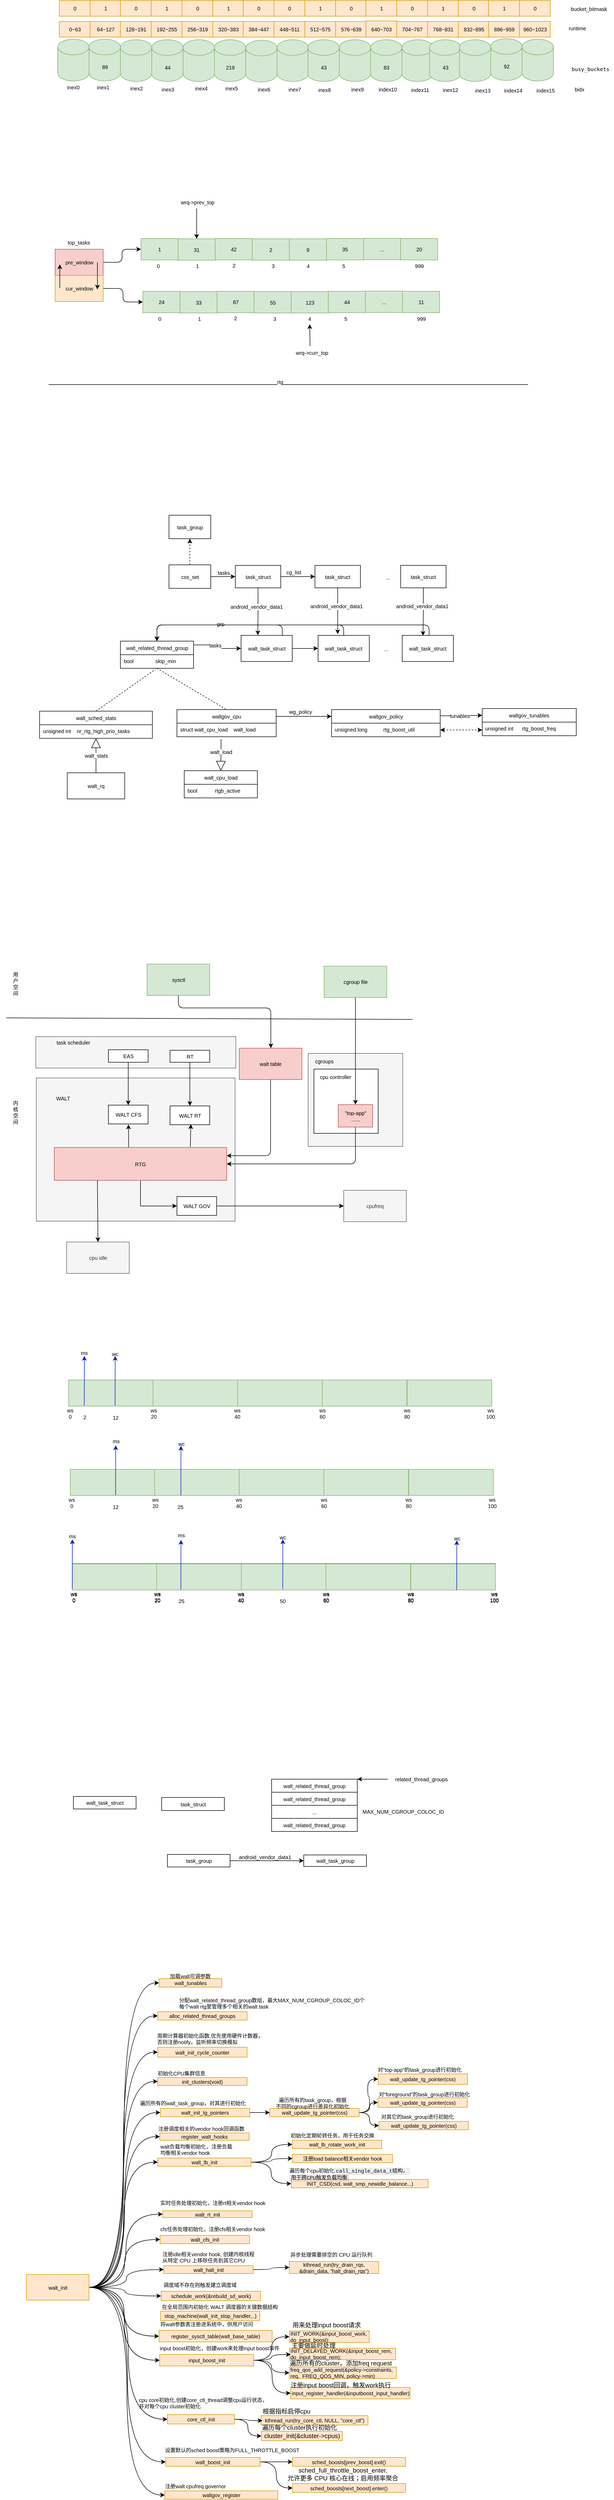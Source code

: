 <mxfile version="27.1.6">
  <diagram name="第 1 页" id="ZdKKTDS5KMTIQuINjipR">
    <mxGraphModel dx="930" dy="557" grid="0" gridSize="10" guides="1" tooltips="1" connect="1" arrows="1" fold="1" page="0" pageScale="1" pageWidth="827" pageHeight="1169" math="0" shadow="0">
      <root>
        <mxCell id="0" />
        <mxCell id="1" parent="0" />
        <mxCell id="agkkChx3mpmV2NCseFok-1" value="" style="shape=cylinder3;whiteSpace=wrap;html=1;boundedLbl=1;backgroundOutline=1;size=15;fillColor=#d5e8d4;strokeColor=#82b366;fontSize=10;" vertex="1" parent="1">
          <mxGeometry x="150.5" y="114" width="60" height="80" as="geometry" />
        </mxCell>
        <mxCell id="agkkChx3mpmV2NCseFok-2" value="89" style="shape=cylinder3;whiteSpace=wrap;html=1;boundedLbl=1;backgroundOutline=1;size=15;fillColor=#d5e8d4;strokeColor=#82b366;fontSize=10;" vertex="1" parent="1">
          <mxGeometry x="210.5" y="114" width="60" height="80" as="geometry" />
        </mxCell>
        <mxCell id="agkkChx3mpmV2NCseFok-3" value="" style="shape=cylinder3;whiteSpace=wrap;html=1;boundedLbl=1;backgroundOutline=1;size=15;fillColor=#d5e8d4;strokeColor=#82b366;fontSize=10;" vertex="1" parent="1">
          <mxGeometry x="270.5" y="115" width="60" height="80" as="geometry" />
        </mxCell>
        <mxCell id="agkkChx3mpmV2NCseFok-4" value="44" style="shape=cylinder3;whiteSpace=wrap;html=1;boundedLbl=1;backgroundOutline=1;size=15;fillColor=#d5e8d4;strokeColor=#82b366;fontSize=10;" vertex="1" parent="1">
          <mxGeometry x="330.5" y="115" width="60" height="80" as="geometry" />
        </mxCell>
        <mxCell id="agkkChx3mpmV2NCseFok-5" value="" style="shape=cylinder3;whiteSpace=wrap;html=1;boundedLbl=1;backgroundOutline=1;size=15;fillColor=#d5e8d4;strokeColor=#82b366;fontSize=10;" vertex="1" parent="1">
          <mxGeometry x="390.5" y="115" width="60" height="80" as="geometry" />
        </mxCell>
        <mxCell id="agkkChx3mpmV2NCseFok-6" value="219" style="shape=cylinder3;whiteSpace=wrap;html=1;boundedLbl=1;backgroundOutline=1;size=15;fillColor=#d5e8d4;strokeColor=#82b366;fontSize=10;" vertex="1" parent="1">
          <mxGeometry x="450.5" y="115" width="60" height="80" as="geometry" />
        </mxCell>
        <mxCell id="agkkChx3mpmV2NCseFok-7" value="" style="shape=cylinder3;whiteSpace=wrap;html=1;boundedLbl=1;backgroundOutline=1;size=15;fillColor=#d5e8d4;strokeColor=#82b366;fontSize=10;" vertex="1" parent="1">
          <mxGeometry x="510.5" y="116" width="60" height="80" as="geometry" />
        </mxCell>
        <mxCell id="agkkChx3mpmV2NCseFok-8" value="" style="shape=cylinder3;whiteSpace=wrap;html=1;boundedLbl=1;backgroundOutline=1;size=15;fillColor=#d5e8d4;strokeColor=#82b366;fontSize=10;" vertex="1" parent="1">
          <mxGeometry x="570.5" y="115" width="60" height="80" as="geometry" />
        </mxCell>
        <mxCell id="agkkChx3mpmV2NCseFok-9" value="43" style="shape=cylinder3;whiteSpace=wrap;html=1;boundedLbl=1;backgroundOutline=1;size=15;fillColor=#d5e8d4;strokeColor=#82b366;fontSize=10;" vertex="1" parent="1">
          <mxGeometry x="629.5" y="115" width="60" height="80" as="geometry" />
        </mxCell>
        <mxCell id="agkkChx3mpmV2NCseFok-10" value="" style="shape=cylinder3;whiteSpace=wrap;html=1;boundedLbl=1;backgroundOutline=1;size=15;fillColor=#d5e8d4;strokeColor=#82b366;fontSize=10;" vertex="1" parent="1">
          <mxGeometry x="689.5" y="115" width="60" height="80" as="geometry" />
        </mxCell>
        <mxCell id="agkkChx3mpmV2NCseFok-11" value="83" style="shape=cylinder3;whiteSpace=wrap;html=1;boundedLbl=1;backgroundOutline=1;size=15;fillColor=#d5e8d4;strokeColor=#82b366;fontSize=10;" vertex="1" parent="1">
          <mxGeometry x="749.5" y="115" width="60" height="80" as="geometry" />
        </mxCell>
        <mxCell id="agkkChx3mpmV2NCseFok-12" value="" style="shape=cylinder3;whiteSpace=wrap;html=1;boundedLbl=1;backgroundOutline=1;size=15;fillColor=#d5e8d4;strokeColor=#82b366;fontSize=10;" vertex="1" parent="1">
          <mxGeometry x="809.5" y="115" width="60" height="80" as="geometry" />
        </mxCell>
        <mxCell id="agkkChx3mpmV2NCseFok-13" value="0" style="rounded=0;whiteSpace=wrap;html=1;fillColor=#ffe6cc;strokeColor=#d79b00;fontSize=10;" vertex="1" parent="1">
          <mxGeometry x="153.5" y="40" width="59" height="30" as="geometry" />
        </mxCell>
        <mxCell id="agkkChx3mpmV2NCseFok-14" value="1" style="rounded=0;whiteSpace=wrap;html=1;fillColor=#ffe6cc;strokeColor=#d79b00;fontSize=10;" vertex="1" parent="1">
          <mxGeometry x="212.5" y="40" width="59" height="30" as="geometry" />
        </mxCell>
        <mxCell id="agkkChx3mpmV2NCseFok-15" value="0" style="rounded=0;whiteSpace=wrap;html=1;fillColor=#ffe6cc;strokeColor=#d79b00;fontSize=10;" vertex="1" parent="1">
          <mxGeometry x="270.5" y="40" width="59" height="30" as="geometry" />
        </mxCell>
        <mxCell id="agkkChx3mpmV2NCseFok-16" value="1" style="rounded=0;whiteSpace=wrap;html=1;fillColor=#ffe6cc;strokeColor=#d79b00;fontSize=10;" vertex="1" parent="1">
          <mxGeometry x="329.5" y="40" width="59" height="30" as="geometry" />
        </mxCell>
        <mxCell id="agkkChx3mpmV2NCseFok-17" value="0" style="rounded=0;whiteSpace=wrap;html=1;fillColor=#ffe6cc;strokeColor=#d79b00;fontSize=10;" vertex="1" parent="1">
          <mxGeometry x="388.5" y="40" width="59" height="30" as="geometry" />
        </mxCell>
        <mxCell id="agkkChx3mpmV2NCseFok-18" value="1" style="rounded=0;whiteSpace=wrap;html=1;fillColor=#ffe6cc;strokeColor=#d79b00;fontSize=10;" vertex="1" parent="1">
          <mxGeometry x="447.5" y="40" width="59" height="30" as="geometry" />
        </mxCell>
        <mxCell id="agkkChx3mpmV2NCseFok-19" value="0" style="rounded=0;whiteSpace=wrap;html=1;fillColor=#ffe6cc;strokeColor=#d79b00;fontSize=10;" vertex="1" parent="1">
          <mxGeometry x="505.5" y="40" width="59" height="30" as="geometry" />
        </mxCell>
        <mxCell id="agkkChx3mpmV2NCseFok-20" value="0" style="rounded=0;whiteSpace=wrap;html=1;fillColor=#ffe6cc;strokeColor=#d79b00;fontSize=10;" vertex="1" parent="1">
          <mxGeometry x="564.5" y="40" width="59" height="30" as="geometry" />
        </mxCell>
        <mxCell id="agkkChx3mpmV2NCseFok-21" value="1" style="rounded=0;whiteSpace=wrap;html=1;fillColor=#ffe6cc;strokeColor=#d79b00;fontSize=10;" vertex="1" parent="1">
          <mxGeometry x="623.5" y="40" width="59" height="30" as="geometry" />
        </mxCell>
        <mxCell id="agkkChx3mpmV2NCseFok-22" value="0" style="rounded=0;whiteSpace=wrap;html=1;fillColor=#ffe6cc;strokeColor=#d79b00;fontSize=10;" vertex="1" parent="1">
          <mxGeometry x="682.5" y="40" width="59" height="30" as="geometry" />
        </mxCell>
        <mxCell id="agkkChx3mpmV2NCseFok-23" value="1" style="rounded=0;whiteSpace=wrap;html=1;fillColor=#ffe6cc;strokeColor=#d79b00;fontSize=10;" vertex="1" parent="1">
          <mxGeometry x="740.5" y="40" width="59" height="30" as="geometry" />
        </mxCell>
        <mxCell id="agkkChx3mpmV2NCseFok-24" value="0" style="rounded=0;whiteSpace=wrap;html=1;fillColor=#ffe6cc;strokeColor=#d79b00;fontSize=10;" vertex="1" parent="1">
          <mxGeometry x="799.5" y="40" width="59" height="30" as="geometry" />
        </mxCell>
        <mxCell id="agkkChx3mpmV2NCseFok-25" value="inex0" style="text;html=1;align=center;verticalAlign=middle;resizable=0;points=[];autosize=1;strokeColor=none;fillColor=none;fontSize=10;" vertex="1" parent="1">
          <mxGeometry x="158.5" y="194" width="42" height="24" as="geometry" />
        </mxCell>
        <mxCell id="agkkChx3mpmV2NCseFok-26" value="inex1" style="text;html=1;align=center;verticalAlign=middle;resizable=0;points=[];autosize=1;strokeColor=none;fillColor=none;fontSize=10;" vertex="1" parent="1">
          <mxGeometry x="215.5" y="194" width="42" height="24" as="geometry" />
        </mxCell>
        <mxCell id="agkkChx3mpmV2NCseFok-27" value="inex2" style="text;html=1;align=center;verticalAlign=middle;resizable=0;points=[];autosize=1;strokeColor=none;fillColor=none;fontSize=10;" vertex="1" parent="1">
          <mxGeometry x="279.5" y="196" width="42" height="24" as="geometry" />
        </mxCell>
        <mxCell id="agkkChx3mpmV2NCseFok-28" value="inex3" style="text;html=1;align=center;verticalAlign=middle;resizable=0;points=[];autosize=1;strokeColor=none;fillColor=none;fontSize=10;" vertex="1" parent="1">
          <mxGeometry x="340" y="198" width="42" height="24" as="geometry" />
        </mxCell>
        <mxCell id="agkkChx3mpmV2NCseFok-29" value="inex4" style="text;html=1;align=center;verticalAlign=middle;resizable=0;points=[];autosize=1;strokeColor=none;fillColor=none;fontSize=10;" vertex="1" parent="1">
          <mxGeometry x="403.5" y="196" width="42" height="24" as="geometry" />
        </mxCell>
        <mxCell id="agkkChx3mpmV2NCseFok-30" value="inex5" style="text;html=1;align=center;verticalAlign=middle;resizable=0;points=[];autosize=1;strokeColor=none;fillColor=none;fontSize=10;" vertex="1" parent="1">
          <mxGeometry x="461.5" y="196" width="42" height="24" as="geometry" />
        </mxCell>
        <mxCell id="agkkChx3mpmV2NCseFok-31" value="inex6" style="text;html=1;align=center;verticalAlign=middle;resizable=0;points=[];autosize=1;strokeColor=none;fillColor=none;fontSize=10;" vertex="1" parent="1">
          <mxGeometry x="523.5" y="198" width="42" height="24" as="geometry" />
        </mxCell>
        <mxCell id="agkkChx3mpmV2NCseFok-32" value="inex7" style="text;html=1;align=center;verticalAlign=middle;resizable=0;points=[];autosize=1;strokeColor=none;fillColor=none;fontSize=10;" vertex="1" parent="1">
          <mxGeometry x="582.5" y="198" width="42" height="24" as="geometry" />
        </mxCell>
        <mxCell id="agkkChx3mpmV2NCseFok-33" value="inex8" style="text;html=1;align=center;verticalAlign=middle;resizable=0;points=[];autosize=1;strokeColor=none;fillColor=none;fontSize=10;" vertex="1" parent="1">
          <mxGeometry x="640" y="199" width="42" height="24" as="geometry" />
        </mxCell>
        <mxCell id="agkkChx3mpmV2NCseFok-34" value="inex9" style="text;html=1;align=center;verticalAlign=middle;resizable=0;points=[];autosize=1;strokeColor=none;fillColor=none;fontSize=10;" vertex="1" parent="1">
          <mxGeometry x="702.5" y="198" width="42" height="24" as="geometry" />
        </mxCell>
        <mxCell id="agkkChx3mpmV2NCseFok-35" value="index10" style="text;html=1;align=center;verticalAlign=middle;resizable=0;points=[];autosize=1;strokeColor=none;fillColor=none;fontSize=10;" vertex="1" parent="1">
          <mxGeometry x="755" y="198" width="53" height="24" as="geometry" />
        </mxCell>
        <mxCell id="agkkChx3mpmV2NCseFok-36" value="index11" style="text;html=1;align=center;verticalAlign=middle;resizable=0;points=[];autosize=1;strokeColor=none;fillColor=none;fontSize=10;" vertex="1" parent="1">
          <mxGeometry x="817.5" y="199" width="53" height="24" as="geometry" />
        </mxCell>
        <mxCell id="agkkChx3mpmV2NCseFok-37" value="&lt;div data-docx-has-block-data=&quot;false&quot; data-lark-html-role=&quot;root&quot; data-page-id=&quot;NbrwdDbTHoJfUyxWMgtc8Vj1nZb&quot;&gt;&lt;div class=&quot;old-record-id-FxbedudzKozO3CxPitucTAfgny4&quot; style=&quot;white-space-collapse: preserve;&quot;&gt;bucket_bitmask&lt;/div&gt;&lt;/div&gt;&lt;span class=&quot;lark-record-clipboard&quot; data-lark-record-format=&quot;docx/text&quot; data-lark-record-data=&quot;{&amp;quot;rootId&amp;quot;:&amp;quot;NbrwdDbTHoJfUyxWMgtc8Vj1nZb&amp;quot;,&amp;quot;text&amp;quot;:{&amp;quot;initialAttributedTexts&amp;quot;:{&amp;quot;text&amp;quot;:{&amp;quot;0&amp;quot;:&amp;quot;bucket_bitmask&amp;quot;},&amp;quot;attribs&amp;quot;:{&amp;quot;0&amp;quot;:&amp;quot;*0+e&amp;quot;}},&amp;quot;apool&amp;quot;:{&amp;quot;numToAttrib&amp;quot;:{&amp;quot;0&amp;quot;:[&amp;quot;author&amp;quot;,&amp;quot;7205516225223376900&amp;quot;]},&amp;quot;nextNum&amp;quot;:1}},&amp;quot;type&amp;quot;:&amp;quot;text&amp;quot;,&amp;quot;referenceRecordMap&amp;quot;:{},&amp;quot;extra&amp;quot;:{&amp;quot;channel&amp;quot;:&amp;quot;saas&amp;quot;,&amp;quot;pasteRandomId&amp;quot;:&amp;quot;f2d94af1-3a29-4007-8d8e-e47a1c1b359d&amp;quot;,&amp;quot;mention_page_title&amp;quot;:{},&amp;quot;external_mention_url&amp;quot;:{}},&amp;quot;isKeepQuoteContainer&amp;quot;:false,&amp;quot;isFromCode&amp;quot;:true,&amp;quot;selection&amp;quot;:[{&amp;quot;id&amp;quot;:113,&amp;quot;type&amp;quot;:&amp;quot;text&amp;quot;,&amp;quot;selection&amp;quot;:{&amp;quot;start&amp;quot;:115,&amp;quot;end&amp;quot;:129},&amp;quot;recordId&amp;quot;:&amp;quot;FxbedudzKozO3CxPitucTAfgny4&amp;quot;}],&amp;quot;payloadMap&amp;quot;:{},&amp;quot;isCut&amp;quot;:false}&quot;&gt;&lt;/span&gt;" style="text;html=1;align=center;verticalAlign=middle;resizable=0;points=[];autosize=1;strokeColor=none;fillColor=none;fontSize=10;" vertex="1" parent="1">
          <mxGeometry x="1123.5" y="44" width="87" height="24" as="geometry" />
        </mxCell>
        <mxCell id="agkkChx3mpmV2NCseFok-38" value="&lt;div data-docx-has-block-data=&quot;false&quot; data-lark-html-role=&quot;root&quot; data-page-id=&quot;NbrwdDbTHoJfUyxWMgtc8Vj1nZb&quot;&gt;&lt;div class=&quot;old-record-id-FOOcdUoX9oQdxqxtpa0cHusLnOg&quot;&gt;&lt;code&gt;busy_buckets&lt;/code&gt;&lt;/div&gt;&lt;/div&gt;&lt;span class=&quot;lark-record-clipboard&quot; data-lark-record-format=&quot;docx/text&quot; data-lark-record-data=&quot;{&amp;quot;rootId&amp;quot;:&amp;quot;NbrwdDbTHoJfUyxWMgtc8Vj1nZb&amp;quot;,&amp;quot;text&amp;quot;:{&amp;quot;initialAttributedTexts&amp;quot;:{&amp;quot;text&amp;quot;:{&amp;quot;0&amp;quot;:&amp;quot;busy_buckets&amp;quot;},&amp;quot;attribs&amp;quot;:{&amp;quot;0&amp;quot;:&amp;quot;*0*1+c&amp;quot;}},&amp;quot;apool&amp;quot;:{&amp;quot;numToAttrib&amp;quot;:{&amp;quot;0&amp;quot;:[&amp;quot;author&amp;quot;,&amp;quot;7205516225223376900&amp;quot;],&amp;quot;1&amp;quot;:[&amp;quot;inlineCode&amp;quot;,&amp;quot;true&amp;quot;]},&amp;quot;nextNum&amp;quot;:2}},&amp;quot;type&amp;quot;:&amp;quot;text&amp;quot;,&amp;quot;referenceRecordMap&amp;quot;:{},&amp;quot;extra&amp;quot;:{&amp;quot;channel&amp;quot;:&amp;quot;saas&amp;quot;,&amp;quot;pasteRandomId&amp;quot;:&amp;quot;4268ee7f-412e-4681-b630-83956261017d&amp;quot;,&amp;quot;mention_page_title&amp;quot;:{},&amp;quot;external_mention_url&amp;quot;:{}},&amp;quot;isKeepQuoteContainer&amp;quot;:false,&amp;quot;isFromCode&amp;quot;:false,&amp;quot;selection&amp;quot;:[{&amp;quot;id&amp;quot;:27,&amp;quot;type&amp;quot;:&amp;quot;text&amp;quot;,&amp;quot;selection&amp;quot;:{&amp;quot;start&amp;quot;:29,&amp;quot;end&amp;quot;:41},&amp;quot;recordId&amp;quot;:&amp;quot;FOOcdUoX9oQdxqxtpa0cHusLnOg&amp;quot;}],&amp;quot;payloadMap&amp;quot;:{},&amp;quot;isCut&amp;quot;:false}&quot;&gt;&lt;/span&gt;" style="text;html=1;align=center;verticalAlign=middle;resizable=0;points=[];autosize=1;strokeColor=none;fillColor=none;fontSize=10;" vertex="1" parent="1">
          <mxGeometry x="1124.5" y="158" width="90" height="25" as="geometry" />
        </mxCell>
        <mxCell id="agkkChx3mpmV2NCseFok-39" value="0~63" style="rounded=0;whiteSpace=wrap;html=1;fillColor=#ffe6cc;strokeColor=#d79b00;fontSize=10;" vertex="1" parent="1">
          <mxGeometry x="153.5" y="80" width="59" height="30" as="geometry" />
        </mxCell>
        <mxCell id="agkkChx3mpmV2NCseFok-40" value="64~127" style="rounded=0;whiteSpace=wrap;html=1;fillColor=#ffe6cc;strokeColor=#d79b00;fontSize=10;" vertex="1" parent="1">
          <mxGeometry x="212.5" y="80" width="59" height="30" as="geometry" />
        </mxCell>
        <mxCell id="agkkChx3mpmV2NCseFok-41" value="128~191" style="rounded=0;whiteSpace=wrap;html=1;fillColor=#ffe6cc;strokeColor=#d79b00;fontSize=10;" vertex="1" parent="1">
          <mxGeometry x="270.5" y="80" width="59" height="30" as="geometry" />
        </mxCell>
        <mxCell id="agkkChx3mpmV2NCseFok-42" value="192~255" style="rounded=0;whiteSpace=wrap;html=1;fillColor=#ffe6cc;strokeColor=#d79b00;fontSize=10;" vertex="1" parent="1">
          <mxGeometry x="329.5" y="80" width="59" height="30" as="geometry" />
        </mxCell>
        <mxCell id="agkkChx3mpmV2NCseFok-43" value="256~319" style="rounded=0;whiteSpace=wrap;html=1;fillColor=#ffe6cc;strokeColor=#d79b00;fontSize=10;" vertex="1" parent="1">
          <mxGeometry x="388.5" y="80" width="59" height="30" as="geometry" />
        </mxCell>
        <mxCell id="agkkChx3mpmV2NCseFok-44" value="320~383" style="rounded=0;whiteSpace=wrap;html=1;fillColor=#ffe6cc;strokeColor=#d79b00;fontSize=10;" vertex="1" parent="1">
          <mxGeometry x="447.5" y="80" width="59" height="30" as="geometry" />
        </mxCell>
        <mxCell id="agkkChx3mpmV2NCseFok-45" value="384~447" style="rounded=0;whiteSpace=wrap;html=1;fillColor=#ffe6cc;strokeColor=#d79b00;fontSize=10;" vertex="1" parent="1">
          <mxGeometry x="505.5" y="80" width="59" height="30" as="geometry" />
        </mxCell>
        <mxCell id="agkkChx3mpmV2NCseFok-46" value="448~511" style="rounded=0;whiteSpace=wrap;html=1;fillColor=#ffe6cc;strokeColor=#d79b00;fontSize=10;" vertex="1" parent="1">
          <mxGeometry x="564.5" y="80" width="59" height="30" as="geometry" />
        </mxCell>
        <mxCell id="agkkChx3mpmV2NCseFok-47" value="512~575" style="rounded=0;whiteSpace=wrap;html=1;fillColor=#ffe6cc;strokeColor=#d79b00;fontSize=10;" vertex="1" parent="1">
          <mxGeometry x="623.5" y="80" width="59" height="30" as="geometry" />
        </mxCell>
        <mxCell id="agkkChx3mpmV2NCseFok-48" value="576~639" style="rounded=0;whiteSpace=wrap;html=1;fillColor=#ffe6cc;strokeColor=#d79b00;fontSize=10;" vertex="1" parent="1">
          <mxGeometry x="682.5" y="80" width="59" height="30" as="geometry" />
        </mxCell>
        <mxCell id="agkkChx3mpmV2NCseFok-49" value="640~703" style="rounded=0;whiteSpace=wrap;html=1;fillColor=#ffe6cc;strokeColor=#d79b00;fontSize=10;" vertex="1" parent="1">
          <mxGeometry x="740.5" y="79" width="59" height="31" as="geometry" />
        </mxCell>
        <mxCell id="agkkChx3mpmV2NCseFok-50" value="704~767" style="rounded=0;whiteSpace=wrap;html=1;fillColor=#ffe6cc;strokeColor=#d79b00;fontSize=10;" vertex="1" parent="1">
          <mxGeometry x="799.5" y="80" width="59" height="30" as="geometry" />
        </mxCell>
        <mxCell id="agkkChx3mpmV2NCseFok-51" value="1" style="rounded=0;whiteSpace=wrap;html=1;fillColor=#ffe6cc;strokeColor=#d79b00;fontSize=10;" vertex="1" parent="1">
          <mxGeometry x="858.5" y="40" width="59" height="30" as="geometry" />
        </mxCell>
        <mxCell id="agkkChx3mpmV2NCseFok-52" value="0" style="rounded=0;whiteSpace=wrap;html=1;fillColor=#ffe6cc;strokeColor=#d79b00;fontSize=10;" vertex="1" parent="1">
          <mxGeometry x="917.5" y="40" width="59" height="30" as="geometry" />
        </mxCell>
        <mxCell id="agkkChx3mpmV2NCseFok-53" value="1" style="rounded=0;whiteSpace=wrap;html=1;fillColor=#ffe6cc;strokeColor=#d79b00;fontSize=10;" vertex="1" parent="1">
          <mxGeometry x="975.5" y="40" width="59" height="30" as="geometry" />
        </mxCell>
        <mxCell id="agkkChx3mpmV2NCseFok-54" value="0" style="rounded=0;whiteSpace=wrap;html=1;fillColor=#ffe6cc;strokeColor=#d79b00;fontSize=10;" vertex="1" parent="1">
          <mxGeometry x="1034.5" y="40" width="59" height="30" as="geometry" />
        </mxCell>
        <mxCell id="agkkChx3mpmV2NCseFok-55" value="768~831" style="rounded=0;whiteSpace=wrap;html=1;fillColor=#ffe6cc;strokeColor=#d79b00;fontSize=10;" vertex="1" parent="1">
          <mxGeometry x="858.5" y="80" width="59" height="30" as="geometry" />
        </mxCell>
        <mxCell id="agkkChx3mpmV2NCseFok-56" value="832~895" style="rounded=0;whiteSpace=wrap;html=1;fillColor=#ffe6cc;strokeColor=#d79b00;fontSize=10;" vertex="1" parent="1">
          <mxGeometry x="917.5" y="80" width="59" height="30" as="geometry" />
        </mxCell>
        <mxCell id="agkkChx3mpmV2NCseFok-57" value="896~959" style="rounded=0;whiteSpace=wrap;html=1;fillColor=#ffe6cc;strokeColor=#d79b00;fontSize=10;" vertex="1" parent="1">
          <mxGeometry x="975.5" y="80" width="59" height="30" as="geometry" />
        </mxCell>
        <mxCell id="agkkChx3mpmV2NCseFok-58" value="960~1023" style="rounded=0;whiteSpace=wrap;html=1;fillColor=#ffe6cc;strokeColor=#d79b00;fontSize=10;" vertex="1" parent="1">
          <mxGeometry x="1034.5" y="80" width="59" height="30" as="geometry" />
        </mxCell>
        <mxCell id="agkkChx3mpmV2NCseFok-59" value="43" style="shape=cylinder3;whiteSpace=wrap;html=1;boundedLbl=1;backgroundOutline=1;size=15;fillColor=#d5e8d4;strokeColor=#82b366;fontSize=10;" vertex="1" parent="1">
          <mxGeometry x="862.5" y="115" width="60" height="80" as="geometry" />
        </mxCell>
        <mxCell id="agkkChx3mpmV2NCseFok-60" value="" style="shape=cylinder3;whiteSpace=wrap;html=1;boundedLbl=1;backgroundOutline=1;size=15;fillColor=#d5e8d4;strokeColor=#82b366;fontSize=10;" vertex="1" parent="1">
          <mxGeometry x="919.5" y="115" width="60" height="80" as="geometry" />
        </mxCell>
        <mxCell id="agkkChx3mpmV2NCseFok-61" value="92" style="shape=cylinder3;whiteSpace=wrap;html=1;boundedLbl=1;backgroundOutline=1;size=15;fillColor=#d5e8d4;strokeColor=#82b366;fontSize=10;" vertex="1" parent="1">
          <mxGeometry x="979.5" y="113" width="60" height="80" as="geometry" />
        </mxCell>
        <mxCell id="agkkChx3mpmV2NCseFok-62" value="" style="shape=cylinder3;whiteSpace=wrap;html=1;boundedLbl=1;backgroundOutline=1;size=15;fillColor=#d5e8d4;strokeColor=#82b366;fontSize=10;" vertex="1" parent="1">
          <mxGeometry x="1039.5" y="114" width="60" height="80" as="geometry" />
        </mxCell>
        <mxCell id="agkkChx3mpmV2NCseFok-63" value="inex12" style="text;html=1;align=center;verticalAlign=middle;resizable=0;points=[];autosize=1;strokeColor=none;fillColor=none;fontSize=10;" vertex="1" parent="1">
          <mxGeometry x="878" y="199" width="47" height="24" as="geometry" />
        </mxCell>
        <mxCell id="agkkChx3mpmV2NCseFok-64" value="inex13" style="text;html=1;align=center;verticalAlign=middle;resizable=0;points=[];autosize=1;strokeColor=none;fillColor=none;fontSize=10;" vertex="1" parent="1">
          <mxGeometry x="940.5" y="200" width="47" height="24" as="geometry" />
        </mxCell>
        <mxCell id="agkkChx3mpmV2NCseFok-65" value="index14" style="text;html=1;align=center;verticalAlign=middle;resizable=0;points=[];autosize=1;strokeColor=none;fillColor=none;fontSize=10;" vertex="1" parent="1">
          <mxGeometry x="995" y="200" width="53" height="24" as="geometry" />
        </mxCell>
        <mxCell id="agkkChx3mpmV2NCseFok-66" value="index15" style="text;html=1;align=center;verticalAlign=middle;resizable=0;points=[];autosize=1;strokeColor=none;fillColor=none;fontSize=10;" vertex="1" parent="1">
          <mxGeometry x="1057.5" y="200" width="53" height="24" as="geometry" />
        </mxCell>
        <mxCell id="agkkChx3mpmV2NCseFok-67" value="&lt;div data-docx-has-block-data=&quot;false&quot; data-lark-html-role=&quot;root&quot; data-page-id=&quot;NbrwdDbTHoJfUyxWMgtc8Vj1nZb&quot;&gt;&lt;div class=&quot;old-record-id-FxbedudzKozO3CxPitucTAfgny4&quot; style=&quot;white-space-collapse: preserve;&quot;&gt;runtime&lt;/div&gt;&lt;/div&gt;&lt;span class=&quot;lark-record-clipboard&quot; data-lark-record-format=&quot;docx/text&quot; data-lark-record-data=&quot;{&amp;quot;rootId&amp;quot;:&amp;quot;NbrwdDbTHoJfUyxWMgtc8Vj1nZb&amp;quot;,&amp;quot;text&amp;quot;:{&amp;quot;initialAttributedTexts&amp;quot;:{&amp;quot;text&amp;quot;:{&amp;quot;0&amp;quot;:&amp;quot;bucket_bitmask&amp;quot;},&amp;quot;attribs&amp;quot;:{&amp;quot;0&amp;quot;:&amp;quot;*0+e&amp;quot;}},&amp;quot;apool&amp;quot;:{&amp;quot;numToAttrib&amp;quot;:{&amp;quot;0&amp;quot;:[&amp;quot;author&amp;quot;,&amp;quot;7205516225223376900&amp;quot;]},&amp;quot;nextNum&amp;quot;:1}},&amp;quot;type&amp;quot;:&amp;quot;text&amp;quot;,&amp;quot;referenceRecordMap&amp;quot;:{},&amp;quot;extra&amp;quot;:{&amp;quot;channel&amp;quot;:&amp;quot;saas&amp;quot;,&amp;quot;pasteRandomId&amp;quot;:&amp;quot;f2d94af1-3a29-4007-8d8e-e47a1c1b359d&amp;quot;,&amp;quot;mention_page_title&amp;quot;:{},&amp;quot;external_mention_url&amp;quot;:{}},&amp;quot;isKeepQuoteContainer&amp;quot;:false,&amp;quot;isFromCode&amp;quot;:true,&amp;quot;selection&amp;quot;:[{&amp;quot;id&amp;quot;:113,&amp;quot;type&amp;quot;:&amp;quot;text&amp;quot;,&amp;quot;selection&amp;quot;:{&amp;quot;start&amp;quot;:115,&amp;quot;end&amp;quot;:129},&amp;quot;recordId&amp;quot;:&amp;quot;FxbedudzKozO3CxPitucTAfgny4&amp;quot;}],&amp;quot;payloadMap&amp;quot;:{},&amp;quot;isCut&amp;quot;:false}&quot;&gt;&lt;/span&gt;" style="text;html=1;align=center;verticalAlign=middle;resizable=0;points=[];autosize=1;strokeColor=none;fillColor=none;fontSize=10;" vertex="1" parent="1">
          <mxGeometry x="1119.5" y="81" width="51" height="24" as="geometry" />
        </mxCell>
        <mxCell id="agkkChx3mpmV2NCseFok-68" value="bidx" style="text;html=1;align=center;verticalAlign=middle;resizable=0;points=[];autosize=1;strokeColor=none;fillColor=none;fontSize=10;" vertex="1" parent="1">
          <mxGeometry x="1130.5" y="198" width="36" height="24" as="geometry" />
        </mxCell>
        <mxCell id="agkkChx3mpmV2NCseFok-69" style="edgeStyle=orthogonalEdgeStyle;rounded=1;orthogonalLoop=1;jettySize=auto;html=1;curved=0;fontSize=10;" edge="1" parent="1" source="agkkChx3mpmV2NCseFok-70" target="agkkChx3mpmV2NCseFok-76">
          <mxGeometry relative="1" as="geometry" />
        </mxCell>
        <mxCell id="agkkChx3mpmV2NCseFok-70" value="pre_window" style="rounded=0;whiteSpace=wrap;html=1;fillColor=#f8cecc;strokeColor=#b85450;fontSize=10;" vertex="1" parent="1">
          <mxGeometry x="145.5" y="516" width="92" height="50" as="geometry" />
        </mxCell>
        <mxCell id="agkkChx3mpmV2NCseFok-71" style="edgeStyle=orthogonalEdgeStyle;rounded=1;orthogonalLoop=1;jettySize=auto;html=1;curved=0;fontSize=10;" edge="1" parent="1" source="agkkChx3mpmV2NCseFok-72" target="agkkChx3mpmV2NCseFok-91">
          <mxGeometry relative="1" as="geometry" />
        </mxCell>
        <mxCell id="agkkChx3mpmV2NCseFok-72" value="cur_window" style="rounded=0;whiteSpace=wrap;html=1;fillColor=#ffe6cc;strokeColor=#d79b00;fontSize=10;" vertex="1" parent="1">
          <mxGeometry x="145.5" y="566" width="92" height="50" as="geometry" />
        </mxCell>
        <mxCell id="agkkChx3mpmV2NCseFok-73" value="top_tasks" style="text;html=1;align=center;verticalAlign=middle;whiteSpace=wrap;rounded=0;fontSize=10;" vertex="1" parent="1">
          <mxGeometry x="160.5" y="488" width="60" height="30" as="geometry" />
        </mxCell>
        <mxCell id="agkkChx3mpmV2NCseFok-74" value="" style="endArrow=classic;html=1;rounded=0;fontSize=10;" edge="1" parent="1">
          <mxGeometry width="50" height="50" relative="1" as="geometry">
            <mxPoint x="154.5" y="590" as="sourcePoint" />
            <mxPoint x="154.5" y="545" as="targetPoint" />
          </mxGeometry>
        </mxCell>
        <mxCell id="agkkChx3mpmV2NCseFok-75" value="" style="endArrow=classic;html=1;rounded=0;fontSize=10;" edge="1" parent="1">
          <mxGeometry width="50" height="50" relative="1" as="geometry">
            <mxPoint x="226.5" y="541" as="sourcePoint" />
            <mxPoint x="226.5" y="593" as="targetPoint" />
          </mxGeometry>
        </mxCell>
        <mxCell id="agkkChx3mpmV2NCseFok-76" value="1" style="rounded=0;whiteSpace=wrap;html=1;fillColor=#d5e8d4;strokeColor=#82b366;fontSize=10;" vertex="1" parent="1">
          <mxGeometry x="310" y="495.5" width="71" height="41" as="geometry" />
        </mxCell>
        <mxCell id="agkkChx3mpmV2NCseFok-77" value="31" style="rounded=0;whiteSpace=wrap;html=1;fillColor=#d5e8d4;strokeColor=#82b366;fontSize=10;" vertex="1" parent="1">
          <mxGeometry x="381" y="496" width="71" height="41" as="geometry" />
        </mxCell>
        <mxCell id="agkkChx3mpmV2NCseFok-78" value="42" style="rounded=0;whiteSpace=wrap;html=1;fillColor=#d5e8d4;strokeColor=#82b366;fontSize=10;" vertex="1" parent="1">
          <mxGeometry x="452" y="495.5" width="71" height="41" as="geometry" />
        </mxCell>
        <mxCell id="agkkChx3mpmV2NCseFok-79" value="2" style="rounded=0;whiteSpace=wrap;html=1;fillColor=#d5e8d4;strokeColor=#82b366;fontSize=10;" vertex="1" parent="1">
          <mxGeometry x="523" y="496" width="71" height="41" as="geometry" />
        </mxCell>
        <mxCell id="agkkChx3mpmV2NCseFok-80" value="9" style="rounded=0;whiteSpace=wrap;html=1;fillColor=#d5e8d4;strokeColor=#82b366;fontSize=10;" vertex="1" parent="1">
          <mxGeometry x="594" y="496" width="71" height="41" as="geometry" />
        </mxCell>
        <mxCell id="agkkChx3mpmV2NCseFok-81" value="35" style="rounded=0;whiteSpace=wrap;html=1;fillColor=#d5e8d4;strokeColor=#82b366;fontSize=10;" vertex="1" parent="1">
          <mxGeometry x="665" y="495.5" width="71" height="41" as="geometry" />
        </mxCell>
        <mxCell id="agkkChx3mpmV2NCseFok-82" value="..." style="rounded=0;whiteSpace=wrap;html=1;fillColor=#d5e8d4;strokeColor=#82b366;fontSize=10;" vertex="1" parent="1">
          <mxGeometry x="736" y="495" width="71" height="41" as="geometry" />
        </mxCell>
        <mxCell id="agkkChx3mpmV2NCseFok-83" value="20" style="rounded=0;whiteSpace=wrap;html=1;fillColor=#d5e8d4;strokeColor=#82b366;fontSize=10;" vertex="1" parent="1">
          <mxGeometry x="807" y="495.5" width="71" height="41" as="geometry" />
        </mxCell>
        <mxCell id="agkkChx3mpmV2NCseFok-84" value="0" style="text;html=1;align=center;verticalAlign=middle;whiteSpace=wrap;rounded=0;fontSize=10;" vertex="1" parent="1">
          <mxGeometry x="329.5" y="537" width="26" height="22" as="geometry" />
        </mxCell>
        <mxCell id="agkkChx3mpmV2NCseFok-85" value="1" style="text;html=1;align=center;verticalAlign=middle;whiteSpace=wrap;rounded=0;fontSize=10;" vertex="1" parent="1">
          <mxGeometry x="405" y="537" width="26" height="22" as="geometry" />
        </mxCell>
        <mxCell id="agkkChx3mpmV2NCseFok-86" value="2" style="text;html=1;align=center;verticalAlign=middle;whiteSpace=wrap;rounded=0;fontSize=10;" vertex="1" parent="1">
          <mxGeometry x="474.5" y="536" width="26" height="22" as="geometry" />
        </mxCell>
        <mxCell id="agkkChx3mpmV2NCseFok-87" value="3" style="text;html=1;align=center;verticalAlign=middle;whiteSpace=wrap;rounded=0;fontSize=10;" vertex="1" parent="1">
          <mxGeometry x="549.5" y="536.5" width="26" height="22" as="geometry" />
        </mxCell>
        <mxCell id="agkkChx3mpmV2NCseFok-88" value="4" style="text;html=1;align=center;verticalAlign=middle;whiteSpace=wrap;rounded=0;fontSize=10;" vertex="1" parent="1">
          <mxGeometry x="616.5" y="536.5" width="26" height="22" as="geometry" />
        </mxCell>
        <mxCell id="agkkChx3mpmV2NCseFok-89" value="5" style="text;html=1;align=center;verticalAlign=middle;whiteSpace=wrap;rounded=0;fontSize=10;" vertex="1" parent="1">
          <mxGeometry x="685" y="537" width="26" height="22" as="geometry" />
        </mxCell>
        <mxCell id="agkkChx3mpmV2NCseFok-90" value="999" style="text;html=1;align=center;verticalAlign=middle;whiteSpace=wrap;rounded=0;fontSize=10;" vertex="1" parent="1">
          <mxGeometry x="830" y="537" width="26" height="22" as="geometry" />
        </mxCell>
        <mxCell id="agkkChx3mpmV2NCseFok-91" value="24" style="rounded=0;whiteSpace=wrap;html=1;fillColor=#d5e8d4;strokeColor=#82b366;fontSize=10;" vertex="1" parent="1">
          <mxGeometry x="313.5" y="596.5" width="71" height="41" as="geometry" />
        </mxCell>
        <mxCell id="agkkChx3mpmV2NCseFok-92" value="33" style="rounded=0;whiteSpace=wrap;html=1;fillColor=#d5e8d4;strokeColor=#82b366;fontSize=10;" vertex="1" parent="1">
          <mxGeometry x="384.5" y="597" width="71" height="41" as="geometry" />
        </mxCell>
        <mxCell id="agkkChx3mpmV2NCseFok-93" value="87" style="rounded=0;whiteSpace=wrap;html=1;fillColor=#d5e8d4;strokeColor=#82b366;fontSize=10;" vertex="1" parent="1">
          <mxGeometry x="455.5" y="596.5" width="71" height="41" as="geometry" />
        </mxCell>
        <mxCell id="agkkChx3mpmV2NCseFok-94" value="55" style="rounded=0;whiteSpace=wrap;html=1;fillColor=#d5e8d4;strokeColor=#82b366;fontSize=10;" vertex="1" parent="1">
          <mxGeometry x="526.5" y="597" width="71" height="41" as="geometry" />
        </mxCell>
        <mxCell id="agkkChx3mpmV2NCseFok-95" value="123" style="rounded=0;whiteSpace=wrap;html=1;fillColor=#d5e8d4;strokeColor=#82b366;fontSize=10;" vertex="1" parent="1">
          <mxGeometry x="597.5" y="597" width="71" height="41" as="geometry" />
        </mxCell>
        <mxCell id="agkkChx3mpmV2NCseFok-96" value="44" style="rounded=0;whiteSpace=wrap;html=1;fillColor=#d5e8d4;strokeColor=#82b366;fontSize=10;" vertex="1" parent="1">
          <mxGeometry x="668.5" y="596.5" width="71" height="41" as="geometry" />
        </mxCell>
        <mxCell id="agkkChx3mpmV2NCseFok-97" value="..." style="rounded=0;whiteSpace=wrap;html=1;fillColor=#d5e8d4;strokeColor=#82b366;fontSize=10;" vertex="1" parent="1">
          <mxGeometry x="739.5" y="596" width="71" height="41" as="geometry" />
        </mxCell>
        <mxCell id="agkkChx3mpmV2NCseFok-98" value="11" style="rounded=0;whiteSpace=wrap;html=1;fillColor=#d5e8d4;strokeColor=#82b366;fontSize=10;" vertex="1" parent="1">
          <mxGeometry x="810.5" y="596.5" width="71" height="41" as="geometry" />
        </mxCell>
        <mxCell id="agkkChx3mpmV2NCseFok-99" value="0" style="text;html=1;align=center;verticalAlign=middle;whiteSpace=wrap;rounded=0;fontSize=10;" vertex="1" parent="1">
          <mxGeometry x="333" y="638" width="26" height="22" as="geometry" />
        </mxCell>
        <mxCell id="agkkChx3mpmV2NCseFok-100" value="1" style="text;html=1;align=center;verticalAlign=middle;whiteSpace=wrap;rounded=0;fontSize=10;" vertex="1" parent="1">
          <mxGeometry x="408.5" y="638" width="26" height="22" as="geometry" />
        </mxCell>
        <mxCell id="agkkChx3mpmV2NCseFok-101" value="2" style="text;html=1;align=center;verticalAlign=middle;whiteSpace=wrap;rounded=0;fontSize=10;" vertex="1" parent="1">
          <mxGeometry x="478" y="637" width="26" height="22" as="geometry" />
        </mxCell>
        <mxCell id="agkkChx3mpmV2NCseFok-102" value="3" style="text;html=1;align=center;verticalAlign=middle;whiteSpace=wrap;rounded=0;fontSize=10;" vertex="1" parent="1">
          <mxGeometry x="553" y="637.5" width="26" height="22" as="geometry" />
        </mxCell>
        <mxCell id="agkkChx3mpmV2NCseFok-103" value="4" style="text;html=1;align=center;verticalAlign=middle;whiteSpace=wrap;rounded=0;fontSize=10;" vertex="1" parent="1">
          <mxGeometry x="620" y="637.5" width="26" height="22" as="geometry" />
        </mxCell>
        <mxCell id="agkkChx3mpmV2NCseFok-104" value="5" style="text;html=1;align=center;verticalAlign=middle;whiteSpace=wrap;rounded=0;fontSize=10;" vertex="1" parent="1">
          <mxGeometry x="688.5" y="638" width="26" height="22" as="geometry" />
        </mxCell>
        <mxCell id="agkkChx3mpmV2NCseFok-105" value="999" style="text;html=1;align=center;verticalAlign=middle;whiteSpace=wrap;rounded=0;fontSize=10;" vertex="1" parent="1">
          <mxGeometry x="833.5" y="638" width="26" height="22" as="geometry" />
        </mxCell>
        <mxCell id="agkkChx3mpmV2NCseFok-106" value="" style="endArrow=classic;html=1;rounded=0;entryX=0.5;entryY=0;entryDx=0;entryDy=0;fontSize=10;" edge="1" parent="1" target="agkkChx3mpmV2NCseFok-77">
          <mxGeometry width="50" height="50" relative="1" as="geometry">
            <mxPoint x="416.5" y="438" as="sourcePoint" />
            <mxPoint x="398.5" y="382" as="targetPoint" />
          </mxGeometry>
        </mxCell>
        <mxCell id="agkkChx3mpmV2NCseFok-107" value="wrq-&amp;gt;prev_top" style="text;html=1;align=center;verticalAlign=middle;resizable=0;points=[];autosize=1;strokeColor=none;fillColor=none;fontSize=10;" vertex="1" parent="1">
          <mxGeometry x="376.5" y="414" width="82" height="24" as="geometry" />
        </mxCell>
        <mxCell id="agkkChx3mpmV2NCseFok-108" value="wrq-&amp;gt;curr_top" style="text;html=1;align=center;verticalAlign=middle;resizable=0;points=[];autosize=1;strokeColor=none;fillColor=none;fontSize=10;" vertex="1" parent="1">
          <mxGeometry x="596.5" y="702" width="80" height="24" as="geometry" />
        </mxCell>
        <mxCell id="agkkChx3mpmV2NCseFok-109" value="" style="endArrow=classic;html=1;rounded=0;entryX=0.5;entryY=1;entryDx=0;entryDy=0;exitX=0.464;exitY=-0.026;exitDx=0;exitDy=0;exitPerimeter=0;fontSize=10;" edge="1" parent="1" source="agkkChx3mpmV2NCseFok-108" target="agkkChx3mpmV2NCseFok-103">
          <mxGeometry width="50" height="50" relative="1" as="geometry">
            <mxPoint x="784.5" y="741" as="sourcePoint" />
            <mxPoint x="834.5" y="691" as="targetPoint" />
          </mxGeometry>
        </mxCell>
        <mxCell id="agkkChx3mpmV2NCseFok-110" value="" style="endArrow=none;html=1;rounded=0;fontSize=10;" edge="1" parent="1">
          <mxGeometry width="50" height="50" relative="1" as="geometry">
            <mxPoint x="133" y="775" as="sourcePoint" />
            <mxPoint x="1051" y="775" as="targetPoint" />
          </mxGeometry>
        </mxCell>
        <mxCell id="agkkChx3mpmV2NCseFok-111" value="rtg" style="edgeLabel;html=1;align=center;verticalAlign=middle;resizable=0;points=[];fontSize=10;" vertex="1" connectable="0" parent="agkkChx3mpmV2NCseFok-110">
          <mxGeometry x="-0.03" y="-3" relative="1" as="geometry">
            <mxPoint x="-2" y="-8" as="offset" />
          </mxGeometry>
        </mxCell>
        <mxCell id="agkkChx3mpmV2NCseFok-112" style="edgeStyle=orthogonalEdgeStyle;rounded=0;orthogonalLoop=1;jettySize=auto;html=1;entryX=0;entryY=0.5;entryDx=0;entryDy=0;exitX=1.006;exitY=0.14;exitDx=0;exitDy=0;exitPerimeter=0;fontSize=10;" edge="1" parent="1" source="agkkChx3mpmV2NCseFok-157" target="agkkChx3mpmV2NCseFok-117">
          <mxGeometry relative="1" as="geometry">
            <mxPoint x="414.5" y="1279.97" as="sourcePoint" />
          </mxGeometry>
        </mxCell>
        <mxCell id="agkkChx3mpmV2NCseFok-113" value="tasks" style="edgeLabel;html=1;align=center;verticalAlign=middle;resizable=0;points=[];fontSize=10;" vertex="1" connectable="0" parent="agkkChx3mpmV2NCseFok-112">
          <mxGeometry x="-0.161" relative="1" as="geometry">
            <mxPoint as="offset" />
          </mxGeometry>
        </mxCell>
        <mxCell id="agkkChx3mpmV2NCseFok-114" style="edgeStyle=orthogonalEdgeStyle;rounded=1;orthogonalLoop=1;jettySize=auto;html=1;entryX=0.5;entryY=0;entryDx=0;entryDy=0;curved=0;fontSize=10;" edge="1" parent="1" source="agkkChx3mpmV2NCseFok-117" target="agkkChx3mpmV2NCseFok-157">
          <mxGeometry relative="1" as="geometry">
            <Array as="points">
              <mxPoint x="580.5" y="1235" />
              <mxPoint x="340.5" y="1235" />
            </Array>
            <mxPoint x="338.5" y="1254.97" as="targetPoint" />
          </mxGeometry>
        </mxCell>
        <mxCell id="agkkChx3mpmV2NCseFok-115" value="grp" style="edgeLabel;html=1;align=center;verticalAlign=middle;resizable=0;points=[];fontSize=10;" vertex="1" connectable="0" parent="agkkChx3mpmV2NCseFok-114">
          <mxGeometry x="-0.05" y="2" relative="1" as="geometry">
            <mxPoint x="-1" y="-4" as="offset" />
          </mxGeometry>
        </mxCell>
        <mxCell id="agkkChx3mpmV2NCseFok-116" style="edgeStyle=orthogonalEdgeStyle;rounded=0;orthogonalLoop=1;jettySize=auto;html=1;entryX=0;entryY=0.5;entryDx=0;entryDy=0;fontSize=10;" edge="1" parent="1" source="agkkChx3mpmV2NCseFok-117" target="agkkChx3mpmV2NCseFok-119">
          <mxGeometry relative="1" as="geometry" />
        </mxCell>
        <mxCell id="agkkChx3mpmV2NCseFok-117" value="walt_task_struct" style="html=1;whiteSpace=wrap;fontSize=10;" vertex="1" parent="1">
          <mxGeometry x="501.5" y="1254.97" width="98" height="50" as="geometry" />
        </mxCell>
        <mxCell id="agkkChx3mpmV2NCseFok-118" style="edgeStyle=orthogonalEdgeStyle;rounded=1;orthogonalLoop=1;jettySize=auto;html=1;entryX=0.5;entryY=0;entryDx=0;entryDy=0;exitX=0.5;exitY=0;exitDx=0;exitDy=0;curved=0;fontSize=10;" edge="1" parent="1" source="agkkChx3mpmV2NCseFok-119" target="agkkChx3mpmV2NCseFok-157">
          <mxGeometry relative="1" as="geometry">
            <mxPoint x="338.5" y="1254.97" as="targetPoint" />
          </mxGeometry>
        </mxCell>
        <mxCell id="agkkChx3mpmV2NCseFok-119" value="walt_task_struct" style="html=1;whiteSpace=wrap;fontSize=10;" vertex="1" parent="1">
          <mxGeometry x="649" y="1254.97" width="98" height="50" as="geometry" />
        </mxCell>
        <mxCell id="agkkChx3mpmV2NCseFok-120" style="edgeStyle=orthogonalEdgeStyle;rounded=1;orthogonalLoop=1;jettySize=auto;html=1;curved=0;entryX=0.5;entryY=0;entryDx=0;entryDy=0;fontSize=10;" edge="1" parent="1" source="agkkChx3mpmV2NCseFok-121" target="agkkChx3mpmV2NCseFok-157">
          <mxGeometry relative="1" as="geometry">
            <mxPoint x="338.5" y="1254.97" as="targetPoint" />
            <Array as="points">
              <mxPoint x="861.5" y="1235" />
              <mxPoint x="340.5" y="1235" />
            </Array>
          </mxGeometry>
        </mxCell>
        <mxCell id="agkkChx3mpmV2NCseFok-121" value="walt_task_struct" style="html=1;whiteSpace=wrap;fontSize=10;" vertex="1" parent="1">
          <mxGeometry x="810" y="1254.97" width="98" height="50" as="geometry" />
        </mxCell>
        <mxCell id="agkkChx3mpmV2NCseFok-122" value="..." style="text;html=1;align=center;verticalAlign=middle;resizable=0;points=[];autosize=1;strokeColor=none;fillColor=none;fontSize=10;" vertex="1" parent="1">
          <mxGeometry x="765.5" y="1268.97" width="26" height="24" as="geometry" />
        </mxCell>
        <mxCell id="agkkChx3mpmV2NCseFok-123" style="edgeStyle=orthogonalEdgeStyle;rounded=0;orthogonalLoop=1;jettySize=auto;html=1;exitX=1.003;exitY=0.229;exitDx=0;exitDy=0;exitPerimeter=0;entryX=0;entryY=0.25;entryDx=0;entryDy=0;fontSize=10;" edge="1" parent="1" source="agkkChx3mpmV2NCseFok-125" target="agkkChx3mpmV2NCseFok-127">
          <mxGeometry relative="1" as="geometry">
            <mxPoint x="714.75" y="1404" as="sourcePoint" />
            <mxPoint x="917.75" y="1403" as="targetPoint" />
          </mxGeometry>
        </mxCell>
        <mxCell id="agkkChx3mpmV2NCseFok-124" value="&lt;div data-docx-has-block-data=&quot;false&quot; data-lark-html-role=&quot;root&quot; data-page-id=&quot;GANMdZYFMo8oQtxkOqCcm1LFnzF&quot;&gt;&lt;div class=&quot;old-record-id-PLOfdHPPxoQFUYxtNUicikiCnRe&quot; style=&quot;white-space:pre;&quot;&gt;tunables&lt;/div&gt;&lt;/div&gt;&lt;span class=&quot;lark-record-clipboard&quot; data-lark-record-format=&quot;docx/text&quot; data-lark-record-data=&quot;{&amp;quot;rootId&amp;quot;:&amp;quot;GANMdZYFMo8oQtxkOqCcm1LFnzF&amp;quot;,&amp;quot;text&amp;quot;:{&amp;quot;initialAttributedTexts&amp;quot;:{&amp;quot;text&amp;quot;:{&amp;quot;0&amp;quot;:&amp;quot;tunables&amp;quot;},&amp;quot;attribs&amp;quot;:{&amp;quot;0&amp;quot;:&amp;quot;*0+8&amp;quot;}},&amp;quot;apool&amp;quot;:{&amp;quot;numToAttrib&amp;quot;:{&amp;quot;0&amp;quot;:[&amp;quot;author&amp;quot;,&amp;quot;7205516225223376900&amp;quot;]},&amp;quot;nextNum&amp;quot;:1}},&amp;quot;type&amp;quot;:&amp;quot;text&amp;quot;,&amp;quot;referenceRecordMap&amp;quot;:{},&amp;quot;extra&amp;quot;:{&amp;quot;channel&amp;quot;:&amp;quot;saas&amp;quot;,&amp;quot;pasteRandomId&amp;quot;:&amp;quot;3ef1203a-416b-4f5e-99b1-9d02965651e2&amp;quot;,&amp;quot;mention_page_title&amp;quot;:{},&amp;quot;external_mention_url&amp;quot;:{}},&amp;quot;isKeepQuoteContainer&amp;quot;:false,&amp;quot;isFromCode&amp;quot;:true,&amp;quot;selection&amp;quot;:[{&amp;quot;id&amp;quot;:802,&amp;quot;type&amp;quot;:&amp;quot;text&amp;quot;,&amp;quot;selection&amp;quot;:{&amp;quot;start&amp;quot;:843,&amp;quot;end&amp;quot;:851},&amp;quot;recordId&amp;quot;:&amp;quot;PLOfdHPPxoQFUYxtNUicikiCnRe&amp;quot;}],&amp;quot;payloadMap&amp;quot;:{},&amp;quot;isCut&amp;quot;:false}&quot;&gt;&lt;/span&gt;" style="edgeLabel;html=1;align=center;verticalAlign=middle;resizable=0;points=[];fontSize=10;" vertex="1" connectable="0" parent="agkkChx3mpmV2NCseFok-123">
          <mxGeometry x="-0.095" relative="1" as="geometry">
            <mxPoint as="offset" />
          </mxGeometry>
        </mxCell>
        <mxCell id="agkkChx3mpmV2NCseFok-125" value="&lt;div data-docx-has-block-data=&quot;false&quot; data-lark-html-role=&quot;root&quot; data-page-id=&quot;GANMdZYFMo8oQtxkOqCcm1LFnzF&quot;&gt;&lt;div class=&quot;old-record-id-AIJxd3BejoKz9VxOn0Cc4Psyn4c&quot; style=&quot;white-space:pre;&quot;&gt;waltgov_policy&lt;/div&gt;&lt;/div&gt;&lt;span class=&quot;lark-record-clipboard&quot; data-lark-record-format=&quot;docx/text&quot; data-lark-record-data=&quot;{&amp;quot;rootId&amp;quot;:&amp;quot;GANMdZYFMo8oQtxkOqCcm1LFnzF&amp;quot;,&amp;quot;text&amp;quot;:{&amp;quot;initialAttributedTexts&amp;quot;:{&amp;quot;text&amp;quot;:{&amp;quot;0&amp;quot;:&amp;quot;waltgov_policy&amp;quot;},&amp;quot;attribs&amp;quot;:{&amp;quot;0&amp;quot;:&amp;quot;*0+e&amp;quot;}},&amp;quot;apool&amp;quot;:{&amp;quot;numToAttrib&amp;quot;:{&amp;quot;0&amp;quot;:[&amp;quot;author&amp;quot;,&amp;quot;7205516225223376900&amp;quot;]},&amp;quot;nextNum&amp;quot;:1}},&amp;quot;type&amp;quot;:&amp;quot;text&amp;quot;,&amp;quot;referenceRecordMap&amp;quot;:{},&amp;quot;extra&amp;quot;:{&amp;quot;channel&amp;quot;:&amp;quot;saas&amp;quot;,&amp;quot;pasteRandomId&amp;quot;:&amp;quot;7e5ff188-8479-4384-9939-ed9ee57e31e7&amp;quot;,&amp;quot;mention_page_title&amp;quot;:{},&amp;quot;external_mention_url&amp;quot;:{}},&amp;quot;isKeepQuoteContainer&amp;quot;:false,&amp;quot;isFromCode&amp;quot;:true,&amp;quot;selection&amp;quot;:[{&amp;quot;id&amp;quot;:816,&amp;quot;type&amp;quot;:&amp;quot;text&amp;quot;,&amp;quot;selection&amp;quot;:{&amp;quot;start&amp;quot;:7,&amp;quot;end&amp;quot;:21},&amp;quot;recordId&amp;quot;:&amp;quot;AIJxd3BejoKz9VxOn0Cc4Psyn4c&amp;quot;}],&amp;quot;payloadMap&amp;quot;:{},&amp;quot;isCut&amp;quot;:false}&quot;&gt;&lt;/span&gt;" style="swimlane;fontStyle=0;childLayout=stackLayout;horizontal=1;startSize=26;fillColor=none;horizontalStack=0;resizeParent=1;resizeParentMax=0;resizeLast=0;collapsible=1;marginBottom=0;whiteSpace=wrap;html=1;fontSize=10;" vertex="1" parent="1">
          <mxGeometry x="674.75" y="1397" width="208" height="52" as="geometry" />
        </mxCell>
        <mxCell id="agkkChx3mpmV2NCseFok-126" value="unsigned long&amp;nbsp;&amp;nbsp;&amp;nbsp;&amp;nbsp;&amp;nbsp;&amp;nbsp;&amp;nbsp;&amp;nbsp;&amp;nbsp;&amp;nbsp; rtg_boost_util" style="text;strokeColor=none;fillColor=none;align=left;verticalAlign=top;spacingLeft=4;spacingRight=4;overflow=hidden;rotatable=0;points=[[0,0.5],[1,0.5]];portConstraint=eastwest;whiteSpace=wrap;html=1;fontSize=10;" vertex="1" parent="agkkChx3mpmV2NCseFok-125">
          <mxGeometry y="26" width="208" height="26" as="geometry" />
        </mxCell>
        <mxCell id="agkkChx3mpmV2NCseFok-127" value="&lt;div data-docx-has-block-data=&quot;false&quot; data-lark-html-role=&quot;root&quot; data-page-id=&quot;GANMdZYFMo8oQtxkOqCcm1LFnzF&quot;&gt;&lt;div class=&quot;old-record-id-MMFadMd5Kox26uxYXzzcLUdUnAb&quot; style=&quot;white-space:pre;&quot;&gt;waltgov_tunables&lt;/div&gt;&lt;/div&gt;&lt;span class=&quot;lark-record-clipboard&quot; data-lark-record-format=&quot;docx/text&quot; data-lark-record-data=&quot;{&amp;quot;rootId&amp;quot;:&amp;quot;GANMdZYFMo8oQtxkOqCcm1LFnzF&amp;quot;,&amp;quot;text&amp;quot;:{&amp;quot;initialAttributedTexts&amp;quot;:{&amp;quot;text&amp;quot;:{&amp;quot;0&amp;quot;:&amp;quot;waltgov_tunables&amp;quot;},&amp;quot;attribs&amp;quot;:{&amp;quot;0&amp;quot;:&amp;quot;*0+g&amp;quot;}},&amp;quot;apool&amp;quot;:{&amp;quot;numToAttrib&amp;quot;:{&amp;quot;0&amp;quot;:[&amp;quot;author&amp;quot;,&amp;quot;7205516225223376900&amp;quot;]},&amp;quot;nextNum&amp;quot;:1}},&amp;quot;type&amp;quot;:&amp;quot;text&amp;quot;,&amp;quot;referenceRecordMap&amp;quot;:{},&amp;quot;extra&amp;quot;:{&amp;quot;channel&amp;quot;:&amp;quot;saas&amp;quot;,&amp;quot;pasteRandomId&amp;quot;:&amp;quot;319af00c-e2c1-4124-80e2-29c516f1ed8f&amp;quot;,&amp;quot;mention_page_title&amp;quot;:{},&amp;quot;external_mention_url&amp;quot;:{}},&amp;quot;isKeepQuoteContainer&amp;quot;:false,&amp;quot;isFromCode&amp;quot;:true,&amp;quot;selection&amp;quot;:[{&amp;quot;id&amp;quot;:818,&amp;quot;type&amp;quot;:&amp;quot;text&amp;quot;,&amp;quot;selection&amp;quot;:{&amp;quot;start&amp;quot;:7,&amp;quot;end&amp;quot;:23},&amp;quot;recordId&amp;quot;:&amp;quot;MMFadMd5Kox26uxYXzzcLUdUnAb&amp;quot;}],&amp;quot;payloadMap&amp;quot;:{},&amp;quot;isCut&amp;quot;:false}&quot;&gt;&lt;/span&gt;" style="swimlane;fontStyle=0;childLayout=stackLayout;horizontal=1;startSize=26;fillColor=none;horizontalStack=0;resizeParent=1;resizeParentMax=0;resizeLast=0;collapsible=1;marginBottom=0;whiteSpace=wrap;html=1;fontSize=10;" vertex="1" parent="1">
          <mxGeometry x="963.25" y="1395" width="180" height="52" as="geometry" />
        </mxCell>
        <mxCell id="agkkChx3mpmV2NCseFok-128" value="unsigned int&amp;nbsp;&amp;nbsp;&amp;nbsp;&amp;nbsp;&amp;nbsp; rtg_boost_freq" style="text;strokeColor=none;fillColor=none;align=left;verticalAlign=top;spacingLeft=4;spacingRight=4;overflow=hidden;rotatable=0;points=[[0,0.5],[1,0.5]];portConstraint=eastwest;whiteSpace=wrap;html=1;fontSize=10;" vertex="1" parent="agkkChx3mpmV2NCseFok-127">
          <mxGeometry y="26" width="180" height="26" as="geometry" />
        </mxCell>
        <mxCell id="agkkChx3mpmV2NCseFok-129" style="edgeStyle=orthogonalEdgeStyle;rounded=0;orthogonalLoop=1;jettySize=auto;html=1;entryX=0;entryY=0.577;entryDx=0;entryDy=0;dashed=1;entryPerimeter=0;startArrow=classic;startFill=1;fontSize=10;" edge="1" parent="1" source="agkkChx3mpmV2NCseFok-126" target="agkkChx3mpmV2NCseFok-128">
          <mxGeometry relative="1" as="geometry">
            <mxPoint x="1002.75" y="1429" as="targetPoint" />
          </mxGeometry>
        </mxCell>
        <mxCell id="agkkChx3mpmV2NCseFok-130" style="edgeStyle=orthogonalEdgeStyle;rounded=1;orthogonalLoop=1;jettySize=auto;html=1;entryX=0;entryY=0.25;entryDx=0;entryDy=0;curved=0;exitX=1;exitY=0.25;exitDx=0;exitDy=0;fontSize=10;" edge="1" parent="1" source="agkkChx3mpmV2NCseFok-132" target="agkkChx3mpmV2NCseFok-125">
          <mxGeometry relative="1" as="geometry" />
        </mxCell>
        <mxCell id="agkkChx3mpmV2NCseFok-131" value="wg_policy" style="edgeLabel;html=1;align=center;verticalAlign=middle;resizable=0;points=[];fontSize=10;" vertex="1" connectable="0" parent="agkkChx3mpmV2NCseFok-130">
          <mxGeometry x="-0.239" y="-1" relative="1" as="geometry">
            <mxPoint x="5" y="-10" as="offset" />
          </mxGeometry>
        </mxCell>
        <mxCell id="agkkChx3mpmV2NCseFok-132" value="waltgov_cpu" style="swimlane;fontStyle=0;childLayout=stackLayout;horizontal=1;startSize=26;fillColor=none;horizontalStack=0;resizeParent=1;resizeParentMax=0;resizeLast=0;collapsible=1;marginBottom=0;whiteSpace=wrap;html=1;fontSize=10;" vertex="1" parent="1">
          <mxGeometry x="378.75" y="1397" width="190" height="52" as="geometry" />
        </mxCell>
        <mxCell id="agkkChx3mpmV2NCseFok-133" value="struct walt_cpu_load&amp;nbsp;&amp;nbsp;&amp;nbsp; walt_load" style="text;strokeColor=none;fillColor=none;align=left;verticalAlign=top;spacingLeft=4;spacingRight=4;overflow=hidden;rotatable=0;points=[[0,0.5],[1,0.5]];portConstraint=eastwest;whiteSpace=wrap;html=1;fontSize=10;" vertex="1" parent="agkkChx3mpmV2NCseFok-132">
          <mxGeometry y="26" width="190" height="26" as="geometry" />
        </mxCell>
        <mxCell id="agkkChx3mpmV2NCseFok-134" value="walt_cpu_load" style="swimlane;fontStyle=0;childLayout=stackLayout;horizontal=1;startSize=26;fillColor=none;horizontalStack=0;resizeParent=1;resizeParentMax=0;resizeLast=0;collapsible=1;marginBottom=0;whiteSpace=wrap;html=1;fontSize=10;" vertex="1" parent="1">
          <mxGeometry x="392.75" y="1514" width="140" height="52" as="geometry" />
        </mxCell>
        <mxCell id="agkkChx3mpmV2NCseFok-135" value="bool&amp;nbsp;&amp;nbsp;&amp;nbsp;&amp;nbsp;&amp;nbsp;&amp;nbsp;&amp;nbsp;&amp;nbsp;&amp;nbsp;&amp;nbsp;&amp;nbsp; rtgb_active" style="text;strokeColor=none;fillColor=none;align=left;verticalAlign=top;spacingLeft=4;spacingRight=4;overflow=hidden;rotatable=0;points=[[0,0.5],[1,0.5]];portConstraint=eastwest;whiteSpace=wrap;html=1;fontSize=10;" vertex="1" parent="agkkChx3mpmV2NCseFok-134">
          <mxGeometry y="26" width="140" height="26" as="geometry" />
        </mxCell>
        <mxCell id="agkkChx3mpmV2NCseFok-136" value="walt_load" style="endArrow=block;endSize=16;endFill=0;html=1;rounded=1;curved=0;exitX=0.445;exitY=1.167;exitDx=0;exitDy=0;exitPerimeter=0;entryX=0.5;entryY=0;entryDx=0;entryDy=0;fontSize=10;" edge="1" parent="1" source="agkkChx3mpmV2NCseFok-133" target="agkkChx3mpmV2NCseFok-134">
          <mxGeometry x="-0.187" width="160" relative="1" as="geometry">
            <mxPoint x="478.75" y="1453" as="sourcePoint" />
            <mxPoint x="478.75" y="1538" as="targetPoint" />
            <mxPoint as="offset" />
          </mxGeometry>
        </mxCell>
        <mxCell id="agkkChx3mpmV2NCseFok-137" value="walt_sched_stats" style="swimlane;fontStyle=0;childLayout=stackLayout;horizontal=1;startSize=26;fillColor=none;horizontalStack=0;resizeParent=1;resizeParentMax=0;resizeLast=0;collapsible=1;marginBottom=0;whiteSpace=wrap;html=1;fontSize=10;" vertex="1" parent="1">
          <mxGeometry x="115.75" y="1400" width="216" height="52" as="geometry" />
        </mxCell>
        <mxCell id="agkkChx3mpmV2NCseFok-138" value="unsigned int&amp;nbsp;&amp;nbsp;&amp;nbsp; nr_rtg_high_prio_tasks" style="text;strokeColor=none;fillColor=none;align=left;verticalAlign=top;spacingLeft=4;spacingRight=4;overflow=hidden;rotatable=0;points=[[0,0.5],[1,0.5]];portConstraint=eastwest;whiteSpace=wrap;html=1;fontSize=10;" vertex="1" parent="agkkChx3mpmV2NCseFok-137">
          <mxGeometry y="26" width="216" height="26" as="geometry" />
        </mxCell>
        <mxCell id="agkkChx3mpmV2NCseFok-139" value="walt_stats" style="endArrow=block;endSize=16;endFill=0;html=1;rounded=0;exitX=0.5;exitY=0;exitDx=0;exitDy=0;entryX=0.5;entryY=1;entryDx=0;entryDy=0;fontSize=10;" edge="1" parent="1" source="agkkChx3mpmV2NCseFok-159" target="agkkChx3mpmV2NCseFok-137">
          <mxGeometry width="160" relative="1" as="geometry">
            <mxPoint x="223.25" y="1528" as="sourcePoint" />
            <mxPoint x="224.142" y="1479.17" as="targetPoint" />
          </mxGeometry>
        </mxCell>
        <mxCell id="agkkChx3mpmV2NCseFok-140" style="edgeStyle=orthogonalEdgeStyle;rounded=0;orthogonalLoop=1;jettySize=auto;html=1;entryX=0.327;entryY=-0.006;entryDx=0;entryDy=0;entryPerimeter=0;fontSize=10;" edge="1" parent="1" source="agkkChx3mpmV2NCseFok-144" target="agkkChx3mpmV2NCseFok-117">
          <mxGeometry relative="1" as="geometry" />
        </mxCell>
        <mxCell id="agkkChx3mpmV2NCseFok-141" value="android_vendor_data1" style="edgeLabel;html=1;align=center;verticalAlign=middle;resizable=0;points=[];fontSize=10;" vertex="1" connectable="0" parent="agkkChx3mpmV2NCseFok-140">
          <mxGeometry x="-0.366" y="-3" relative="1" as="geometry">
            <mxPoint y="7" as="offset" />
          </mxGeometry>
        </mxCell>
        <mxCell id="agkkChx3mpmV2NCseFok-142" style="edgeStyle=orthogonalEdgeStyle;rounded=0;orthogonalLoop=1;jettySize=auto;html=1;entryX=0;entryY=0.5;entryDx=0;entryDy=0;fontSize=10;" edge="1" parent="1" source="agkkChx3mpmV2NCseFok-144" target="agkkChx3mpmV2NCseFok-145">
          <mxGeometry relative="1" as="geometry" />
        </mxCell>
        <mxCell id="agkkChx3mpmV2NCseFok-143" value="cg_list" style="edgeLabel;html=1;align=center;verticalAlign=middle;resizable=0;points=[];fontSize=10;" vertex="1" connectable="0" parent="agkkChx3mpmV2NCseFok-142">
          <mxGeometry x="-0.434" y="-1" relative="1" as="geometry">
            <mxPoint x="6" y="-10" as="offset" />
          </mxGeometry>
        </mxCell>
        <mxCell id="agkkChx3mpmV2NCseFok-144" value="task_struct" style="html=1;whiteSpace=wrap;fontSize=10;" vertex="1" parent="1">
          <mxGeometry x="490.5" y="1121" width="87" height="43" as="geometry" />
        </mxCell>
        <mxCell id="agkkChx3mpmV2NCseFok-145" value="task_struct" style="html=1;whiteSpace=wrap;fontSize=10;" vertex="1" parent="1">
          <mxGeometry x="643" y="1121" width="87" height="43" as="geometry" />
        </mxCell>
        <mxCell id="agkkChx3mpmV2NCseFok-146" style="edgeStyle=orthogonalEdgeStyle;rounded=0;orthogonalLoop=1;jettySize=auto;html=1;entryX=0.406;entryY=0.014;entryDx=0;entryDy=0;entryPerimeter=0;fontSize=10;" edge="1" parent="1" source="agkkChx3mpmV2NCseFok-148" target="agkkChx3mpmV2NCseFok-121">
          <mxGeometry relative="1" as="geometry" />
        </mxCell>
        <mxCell id="agkkChx3mpmV2NCseFok-147" value="android_vendor_data1" style="edgeLabel;html=1;align=center;verticalAlign=middle;resizable=0;points=[];fontSize=10;" vertex="1" connectable="0" parent="agkkChx3mpmV2NCseFok-146">
          <mxGeometry x="-0.329" y="-3" relative="1" as="geometry">
            <mxPoint y="4" as="offset" />
          </mxGeometry>
        </mxCell>
        <mxCell id="agkkChx3mpmV2NCseFok-148" value="task_struct" style="html=1;whiteSpace=wrap;fontSize=10;" vertex="1" parent="1">
          <mxGeometry x="807" y="1121" width="87" height="43" as="geometry" />
        </mxCell>
        <mxCell id="agkkChx3mpmV2NCseFok-149" style="edgeStyle=orthogonalEdgeStyle;rounded=0;orthogonalLoop=1;jettySize=auto;html=1;entryX=0.383;entryY=-0.046;entryDx=0;entryDy=0;entryPerimeter=0;fontSize=10;" edge="1" parent="1" source="agkkChx3mpmV2NCseFok-145" target="agkkChx3mpmV2NCseFok-119">
          <mxGeometry relative="1" as="geometry" />
        </mxCell>
        <mxCell id="agkkChx3mpmV2NCseFok-150" value="android_vendor_data1" style="edgeLabel;html=1;align=center;verticalAlign=middle;resizable=0;points=[];fontSize=10;" vertex="1" connectable="0" parent="agkkChx3mpmV2NCseFok-149">
          <mxGeometry x="-0.278" y="-3" relative="1" as="geometry">
            <mxPoint y="3" as="offset" />
          </mxGeometry>
        </mxCell>
        <mxCell id="agkkChx3mpmV2NCseFok-151" style="edgeStyle=orthogonalEdgeStyle;rounded=0;orthogonalLoop=1;jettySize=auto;html=1;fontSize=10;" edge="1" parent="1" source="agkkChx3mpmV2NCseFok-154" target="agkkChx3mpmV2NCseFok-144">
          <mxGeometry relative="1" as="geometry" />
        </mxCell>
        <mxCell id="agkkChx3mpmV2NCseFok-152" value="tasks" style="edgeLabel;html=1;align=center;verticalAlign=middle;resizable=0;points=[];fontSize=10;" vertex="1" connectable="0" parent="agkkChx3mpmV2NCseFok-151">
          <mxGeometry x="-0.642" y="-2" relative="1" as="geometry">
            <mxPoint x="16" y="-10" as="offset" />
          </mxGeometry>
        </mxCell>
        <mxCell id="agkkChx3mpmV2NCseFok-153" style="edgeStyle=orthogonalEdgeStyle;rounded=0;orthogonalLoop=1;jettySize=auto;html=1;entryX=0.5;entryY=1;entryDx=0;entryDy=0;dashed=1;fontSize=10;" edge="1" parent="1" source="agkkChx3mpmV2NCseFok-154" target="agkkChx3mpmV2NCseFok-156">
          <mxGeometry relative="1" as="geometry" />
        </mxCell>
        <mxCell id="agkkChx3mpmV2NCseFok-154" value="css_set" style="html=1;whiteSpace=wrap;fontSize=10;" vertex="1" parent="1">
          <mxGeometry x="363.5" y="1120" width="80" height="45" as="geometry" />
        </mxCell>
        <mxCell id="agkkChx3mpmV2NCseFok-155" value="..." style="text;html=1;align=center;verticalAlign=middle;resizable=0;points=[];autosize=1;strokeColor=none;fillColor=none;fontSize=10;" vertex="1" parent="1">
          <mxGeometry x="769" y="1131.5" width="26" height="24" as="geometry" />
        </mxCell>
        <mxCell id="agkkChx3mpmV2NCseFok-156" value="task_group" style="html=1;whiteSpace=wrap;fontSize=10;" vertex="1" parent="1">
          <mxGeometry x="363.5" y="1025" width="80" height="45" as="geometry" />
        </mxCell>
        <mxCell id="agkkChx3mpmV2NCseFok-157" value="&lt;div data-docx-has-block-data=&quot;false&quot; data-lark-html-role=&quot;root&quot; data-page-id=&quot;GANMdZYFMo8oQtxkOqCcm1LFnzF&quot;&gt;&lt;div class=&quot;old-record-id-SKwkdgWRVo2xUQxJyVqc0BTynRf&quot; style=&quot;white-space:pre;&quot;&gt;walt_related_thread_group&lt;/div&gt;&lt;/div&gt;&lt;span class=&quot;lark-record-clipboard&quot; data-lark-record-format=&quot;docx/text&quot; data-lark-record-data=&quot;{&amp;quot;rootId&amp;quot;:&amp;quot;GANMdZYFMo8oQtxkOqCcm1LFnzF&amp;quot;,&amp;quot;text&amp;quot;:{&amp;quot;initialAttributedTexts&amp;quot;:{&amp;quot;text&amp;quot;:{&amp;quot;0&amp;quot;:&amp;quot;walt_related_thread_group&amp;quot;},&amp;quot;attribs&amp;quot;:{&amp;quot;0&amp;quot;:&amp;quot;*0+p&amp;quot;}},&amp;quot;apool&amp;quot;:{&amp;quot;numToAttrib&amp;quot;:{&amp;quot;0&amp;quot;:[&amp;quot;author&amp;quot;,&amp;quot;7205516225223376900&amp;quot;]},&amp;quot;nextNum&amp;quot;:1}},&amp;quot;type&amp;quot;:&amp;quot;text&amp;quot;,&amp;quot;referenceRecordMap&amp;quot;:{},&amp;quot;extra&amp;quot;:{&amp;quot;channel&amp;quot;:&amp;quot;saas&amp;quot;,&amp;quot;pasteRandomId&amp;quot;:&amp;quot;ed7062ef-0281-4209-b617-8c0241b78315&amp;quot;,&amp;quot;mention_page_title&amp;quot;:{},&amp;quot;external_mention_url&amp;quot;:{}},&amp;quot;isKeepQuoteContainer&amp;quot;:false,&amp;quot;isFromCode&amp;quot;:true,&amp;quot;selection&amp;quot;:[{&amp;quot;id&amp;quot;:1760,&amp;quot;type&amp;quot;:&amp;quot;text&amp;quot;,&amp;quot;selection&amp;quot;:{&amp;quot;start&amp;quot;:42,&amp;quot;end&amp;quot;:67},&amp;quot;recordId&amp;quot;:&amp;quot;SKwkdgWRVo2xUQxJyVqc0BTynRf&amp;quot;}],&amp;quot;payloadMap&amp;quot;:{},&amp;quot;isCut&amp;quot;:false}&quot;&gt;&lt;/span&gt;" style="swimlane;fontStyle=0;childLayout=stackLayout;horizontal=1;startSize=26;fillColor=none;horizontalStack=0;resizeParent=1;resizeParentMax=0;resizeLast=0;collapsible=1;marginBottom=0;whiteSpace=wrap;html=1;fontSize=10;" vertex="1" parent="1">
          <mxGeometry x="270.5" y="1266" width="140" height="52" as="geometry" />
        </mxCell>
        <mxCell id="agkkChx3mpmV2NCseFok-158" value="bool&amp;nbsp;&amp;nbsp;&amp;nbsp;&amp;nbsp;&amp;nbsp;&amp;nbsp;&amp;nbsp;&amp;nbsp;&amp;nbsp;&amp;nbsp;&amp;nbsp;&amp;nbsp;&amp;nbsp;&amp;nbsp; skip_min" style="text;strokeColor=none;fillColor=none;align=left;verticalAlign=top;spacingLeft=4;spacingRight=4;overflow=hidden;rotatable=0;points=[[0,0.5],[1,0.5]];portConstraint=eastwest;whiteSpace=wrap;html=1;fontSize=10;" vertex="1" parent="agkkChx3mpmV2NCseFok-157">
          <mxGeometry y="26" width="140" height="26" as="geometry" />
        </mxCell>
        <mxCell id="agkkChx3mpmV2NCseFok-159" value="walt_rq" style="html=1;whiteSpace=wrap;fontSize=10;" vertex="1" parent="1">
          <mxGeometry x="168.75" y="1518" width="110" height="50" as="geometry" />
        </mxCell>
        <mxCell id="agkkChx3mpmV2NCseFok-160" value="" style="endArrow=none;dashed=1;html=1;rounded=0;entryX=0.5;entryY=0;entryDx=0;entryDy=0;exitX=0.5;exitY=1;exitDx=0;exitDy=0;fontSize=10;" edge="1" parent="1" source="agkkChx3mpmV2NCseFok-157" target="agkkChx3mpmV2NCseFok-132">
          <mxGeometry width="50" height="50" relative="1" as="geometry">
            <mxPoint x="72.5" y="1333" as="sourcePoint" />
            <mxPoint x="122.5" y="1283" as="targetPoint" />
          </mxGeometry>
        </mxCell>
        <mxCell id="agkkChx3mpmV2NCseFok-161" value="" style="endArrow=none;dashed=1;html=1;rounded=0;exitX=0.5;exitY=0;exitDx=0;exitDy=0;entryX=0.479;entryY=1.077;entryDx=0;entryDy=0;entryPerimeter=0;fontSize=10;" edge="1" parent="1" source="agkkChx3mpmV2NCseFok-137" target="agkkChx3mpmV2NCseFok-158">
          <mxGeometry width="50" height="50" relative="1" as="geometry">
            <mxPoint x="94.5" y="1326" as="sourcePoint" />
            <mxPoint x="144.5" y="1276" as="targetPoint" />
          </mxGeometry>
        </mxCell>
        <mxCell id="agkkChx3mpmV2NCseFok-162" value="" style="endArrow=none;html=1;rounded=0;fontSize=10;" edge="1" parent="1">
          <mxGeometry width="50" height="50" relative="1" as="geometry">
            <mxPoint x="52" y="1987" as="sourcePoint" />
            <mxPoint x="830" y="1990" as="targetPoint" />
          </mxGeometry>
        </mxCell>
        <mxCell id="agkkChx3mpmV2NCseFok-163" value="用&lt;div&gt;户&lt;/div&gt;&lt;div&gt;空&lt;/div&gt;&lt;div&gt;间&lt;/div&gt;" style="text;html=1;align=center;verticalAlign=middle;whiteSpace=wrap;rounded=0;fontSize=10;" vertex="1" parent="1">
          <mxGeometry x="40" y="1890" width="60" height="64" as="geometry" />
        </mxCell>
        <mxCell id="agkkChx3mpmV2NCseFok-164" value="内&lt;div&gt;核&lt;/div&gt;&lt;div&gt;空&lt;/div&gt;&lt;div&gt;间&lt;/div&gt;" style="text;html=1;align=center;verticalAlign=middle;whiteSpace=wrap;rounded=0;fontSize=10;" vertex="1" parent="1">
          <mxGeometry x="40" y="2136" width="60" height="64" as="geometry" />
        </mxCell>
        <mxCell id="agkkChx3mpmV2NCseFok-165" style="edgeStyle=orthogonalEdgeStyle;rounded=1;orthogonalLoop=1;jettySize=auto;html=1;exitX=0.5;exitY=1;exitDx=0;exitDy=0;curved=0;fontSize=10;" edge="1" parent="1" source="agkkChx3mpmV2NCseFok-166" target="agkkChx3mpmV2NCseFok-179">
          <mxGeometry relative="1" as="geometry">
            <Array as="points">
              <mxPoint x="381.5" y="1968" />
              <mxPoint x="558.5" y="1968" />
            </Array>
          </mxGeometry>
        </mxCell>
        <mxCell id="agkkChx3mpmV2NCseFok-166" value="sysctl" style="rounded=0;whiteSpace=wrap;html=1;fillColor=#d5e8d4;strokeColor=#82b366;fontSize=10;" vertex="1" parent="1">
          <mxGeometry x="321.5" y="1884" width="120" height="60" as="geometry" />
        </mxCell>
        <mxCell id="agkkChx3mpmV2NCseFok-167" value="" style="rounded=0;whiteSpace=wrap;html=1;fillColor=#f5f5f5;fontColor=#333333;strokeColor=#666666;fontSize=10;" vertex="1" parent="1">
          <mxGeometry x="109.5" y="2102" width="380.5" height="274" as="geometry" />
        </mxCell>
        <mxCell id="agkkChx3mpmV2NCseFok-168" value="WALT" style="text;html=1;align=center;verticalAlign=middle;whiteSpace=wrap;rounded=0;fontSize=10;" vertex="1" parent="1">
          <mxGeometry x="137" y="2125.5" width="47.5" height="30" as="geometry" />
        </mxCell>
        <mxCell id="agkkChx3mpmV2NCseFok-169" style="edgeStyle=orthogonalEdgeStyle;rounded=0;orthogonalLoop=1;jettySize=auto;html=1;entryX=0;entryY=0.5;entryDx=0;entryDy=0;fontSize=10;" edge="1" parent="1" source="agkkChx3mpmV2NCseFok-170" target="agkkChx3mpmV2NCseFok-171">
          <mxGeometry relative="1" as="geometry">
            <mxPoint x="630.5" y="2347" as="targetPoint" />
          </mxGeometry>
        </mxCell>
        <mxCell id="agkkChx3mpmV2NCseFok-170" value="WALT GOV" style="rounded=0;whiteSpace=wrap;html=1;fontSize=10;" vertex="1" parent="1">
          <mxGeometry x="378.75" y="2329" width="76" height="36" as="geometry" />
        </mxCell>
        <mxCell id="agkkChx3mpmV2NCseFok-171" value="cpufreq" style="rounded=0;whiteSpace=wrap;html=1;fillColor=#f5f5f5;fontColor=#333333;strokeColor=#666666;fontSize=10;" vertex="1" parent="1">
          <mxGeometry x="698" y="2317" width="120" height="60" as="geometry" />
        </mxCell>
        <mxCell id="agkkChx3mpmV2NCseFok-172" value="" style="rounded=0;whiteSpace=wrap;html=1;fillColor=#f5f5f5;fontColor=#333333;strokeColor=#666666;fontSize=10;" vertex="1" parent="1">
          <mxGeometry x="630" y="2055" width="181" height="178" as="geometry" />
        </mxCell>
        <mxCell id="agkkChx3mpmV2NCseFok-173" value="cgroups" style="text;html=1;align=center;verticalAlign=middle;whiteSpace=wrap;rounded=0;fontSize=10;" vertex="1" parent="1">
          <mxGeometry x="631" y="2055" width="60" height="30" as="geometry" />
        </mxCell>
        <mxCell id="agkkChx3mpmV2NCseFok-174" value="" style="rounded=0;whiteSpace=wrap;html=1;fontSize=10;" vertex="1" parent="1">
          <mxGeometry x="641" y="2085" width="123" height="123" as="geometry" />
        </mxCell>
        <mxCell id="agkkChx3mpmV2NCseFok-175" value="cpu controller" style="text;html=1;align=center;verticalAlign=middle;whiteSpace=wrap;rounded=0;fontSize=10;" vertex="1" parent="1">
          <mxGeometry x="641" y="2085" width="83" height="30" as="geometry" />
        </mxCell>
        <mxCell id="agkkChx3mpmV2NCseFok-176" style="edgeStyle=orthogonalEdgeStyle;rounded=1;orthogonalLoop=1;jettySize=auto;html=1;entryX=1;entryY=0.5;entryDx=0;entryDy=0;curved=0;fontSize=10;" edge="1" parent="1" source="agkkChx3mpmV2NCseFok-177" target="agkkChx3mpmV2NCseFok-182">
          <mxGeometry relative="1" as="geometry">
            <Array as="points">
              <mxPoint x="720.5" y="2267" />
            </Array>
          </mxGeometry>
        </mxCell>
        <mxCell id="agkkChx3mpmV2NCseFok-177" value="&lt;div&gt;&quot;top-app&quot;&lt;/div&gt;&lt;div&gt;......&lt;br&gt;&lt;/div&gt;" style="rounded=0;whiteSpace=wrap;html=1;fillColor=#f8cecc;strokeColor=#b85450;fontSize=10;" vertex="1" parent="1">
          <mxGeometry x="687.5" y="2153" width="66" height="43" as="geometry" />
        </mxCell>
        <mxCell id="agkkChx3mpmV2NCseFok-178" style="edgeStyle=orthogonalEdgeStyle;rounded=1;orthogonalLoop=1;jettySize=auto;html=1;entryX=1;entryY=0.25;entryDx=0;entryDy=0;exitX=0.5;exitY=1;exitDx=0;exitDy=0;curved=0;fontSize=10;" edge="1" parent="1" source="agkkChx3mpmV2NCseFok-179" target="agkkChx3mpmV2NCseFok-182">
          <mxGeometry relative="1" as="geometry" />
        </mxCell>
        <mxCell id="agkkChx3mpmV2NCseFok-179" value="walt table" style="rounded=0;whiteSpace=wrap;html=1;fillColor=#f8cecc;strokeColor=#b85450;fontSize=10;" vertex="1" parent="1">
          <mxGeometry x="498" y="2045" width="120" height="60" as="geometry" />
        </mxCell>
        <mxCell id="agkkChx3mpmV2NCseFok-180" style="edgeStyle=orthogonalEdgeStyle;rounded=0;orthogonalLoop=1;jettySize=auto;html=1;entryX=0.5;entryY=1;entryDx=0;entryDy=0;exitX=0.431;exitY=-0.008;exitDx=0;exitDy=0;exitPerimeter=0;fontSize=10;" edge="1" parent="1" source="agkkChx3mpmV2NCseFok-182">
          <mxGeometry relative="1" as="geometry">
            <mxPoint x="286" y="2191" as="targetPoint" />
          </mxGeometry>
        </mxCell>
        <mxCell id="agkkChx3mpmV2NCseFok-181" style="edgeStyle=orthogonalEdgeStyle;rounded=0;orthogonalLoop=1;jettySize=auto;html=1;entryX=0;entryY=0.5;entryDx=0;entryDy=0;fontSize=10;" edge="1" parent="1" source="agkkChx3mpmV2NCseFok-182" target="agkkChx3mpmV2NCseFok-170">
          <mxGeometry relative="1" as="geometry" />
        </mxCell>
        <mxCell id="agkkChx3mpmV2NCseFok-182" value="RTG" style="rounded=0;whiteSpace=wrap;html=1;fillColor=#f8cecc;strokeColor=#b85450;fontSize=10;" vertex="1" parent="1">
          <mxGeometry x="144" y="2235" width="330" height="63" as="geometry" />
        </mxCell>
        <mxCell id="agkkChx3mpmV2NCseFok-183" style="edgeStyle=orthogonalEdgeStyle;rounded=0;orthogonalLoop=1;jettySize=auto;html=1;entryX=0.5;entryY=0;entryDx=0;entryDy=0;fontSize=10;" edge="1" parent="1" source="agkkChx3mpmV2NCseFok-184" target="agkkChx3mpmV2NCseFok-177">
          <mxGeometry relative="1" as="geometry" />
        </mxCell>
        <mxCell id="agkkChx3mpmV2NCseFok-184" value="cgroup file" style="rounded=0;whiteSpace=wrap;html=1;fillColor=#d5e8d4;strokeColor=#82b366;fontSize=10;" vertex="1" parent="1">
          <mxGeometry x="660.5" y="1888" width="120" height="60" as="geometry" />
        </mxCell>
        <mxCell id="agkkChx3mpmV2NCseFok-185" value="WALT CFS" style="rounded=0;whiteSpace=wrap;html=1;fontSize=10;" vertex="1" parent="1">
          <mxGeometry x="247.5" y="2154" width="76" height="36" as="geometry" />
        </mxCell>
        <mxCell id="agkkChx3mpmV2NCseFok-186" value="" style="endArrow=classic;html=1;rounded=0;exitX=0.789;exitY=-0.016;exitDx=0;exitDy=0;exitPerimeter=0;entryX=0.524;entryY=0.975;entryDx=0;entryDy=0;entryPerimeter=0;fontSize=10;" edge="1" parent="1" source="agkkChx3mpmV2NCseFok-182" target="agkkChx3mpmV2NCseFok-187">
          <mxGeometry width="50" height="50" relative="1" as="geometry">
            <mxPoint x="21.5" y="2257" as="sourcePoint" />
            <mxPoint x="404.5" y="2198" as="targetPoint" />
          </mxGeometry>
        </mxCell>
        <mxCell id="agkkChx3mpmV2NCseFok-187" value="WALT RT" style="rounded=0;whiteSpace=wrap;html=1;fontSize=10;" vertex="1" parent="1">
          <mxGeometry x="365.5" y="2155.5" width="76" height="36" as="geometry" />
        </mxCell>
        <mxCell id="agkkChx3mpmV2NCseFok-188" value="" style="rounded=0;whiteSpace=wrap;html=1;fillColor=#f5f5f5;fontColor=#333333;strokeColor=#666666;fontSize=10;" vertex="1" parent="1">
          <mxGeometry x="108.5" y="2023" width="383" height="60" as="geometry" />
        </mxCell>
        <mxCell id="agkkChx3mpmV2NCseFok-189" value="task scheduler" style="text;html=1;align=center;verticalAlign=middle;whiteSpace=wrap;rounded=0;fontSize=10;" vertex="1" parent="1">
          <mxGeometry x="136" y="2019" width="89" height="30" as="geometry" />
        </mxCell>
        <mxCell id="agkkChx3mpmV2NCseFok-190" style="edgeStyle=orthogonalEdgeStyle;rounded=0;orthogonalLoop=1;jettySize=auto;html=1;fontSize=10;" edge="1" parent="1" source="agkkChx3mpmV2NCseFok-191" target="agkkChx3mpmV2NCseFok-187">
          <mxGeometry relative="1" as="geometry" />
        </mxCell>
        <mxCell id="agkkChx3mpmV2NCseFok-191" value="RT" style="rounded=0;whiteSpace=wrap;html=1;fontSize=10;" vertex="1" parent="1">
          <mxGeometry x="365.5" y="2049" width="76" height="23" as="geometry" />
        </mxCell>
        <mxCell id="agkkChx3mpmV2NCseFok-192" style="edgeStyle=orthogonalEdgeStyle;rounded=0;orthogonalLoop=1;jettySize=auto;html=1;fontSize=10;" edge="1" parent="1" source="agkkChx3mpmV2NCseFok-193" target="agkkChx3mpmV2NCseFok-185">
          <mxGeometry relative="1" as="geometry" />
        </mxCell>
        <mxCell id="agkkChx3mpmV2NCseFok-193" value="EAS" style="rounded=0;whiteSpace=wrap;html=1;fontSize=10;" vertex="1" parent="1">
          <mxGeometry x="247.5" y="2048" width="76" height="24" as="geometry" />
        </mxCell>
        <mxCell id="agkkChx3mpmV2NCseFok-194" value="cpu idle" style="rounded=0;whiteSpace=wrap;html=1;fillColor=#f5f5f5;fontColor=#333333;strokeColor=#666666;fontSize=10;" vertex="1" parent="1">
          <mxGeometry x="167.5" y="2416" width="120" height="60" as="geometry" />
        </mxCell>
        <mxCell id="agkkChx3mpmV2NCseFok-195" value="" style="endArrow=classic;html=1;rounded=0;exitX=0.25;exitY=1;exitDx=0;exitDy=0;entryX=0.5;entryY=0;entryDx=0;entryDy=0;fontSize=10;" edge="1" parent="1" source="agkkChx3mpmV2NCseFok-182" target="agkkChx3mpmV2NCseFok-194">
          <mxGeometry width="50" height="50" relative="1" as="geometry">
            <mxPoint x="-69.5" y="2346" as="sourcePoint" />
            <mxPoint x="-19.5" y="2296" as="targetPoint" />
          </mxGeometry>
        </mxCell>
        <mxCell id="agkkChx3mpmV2NCseFok-196" value="" style="rounded=0;whiteSpace=wrap;html=1;fillColor=#d5e8d4;strokeColor=#82b366;fontSize=10;" vertex="1" parent="1">
          <mxGeometry x="171.5" y="2680" width="162" height="50" as="geometry" />
        </mxCell>
        <mxCell id="agkkChx3mpmV2NCseFok-197" value="" style="rounded=0;whiteSpace=wrap;html=1;fillColor=#d5e8d4;strokeColor=#82b366;fontSize=10;" vertex="1" parent="1">
          <mxGeometry x="333" y="2680" width="162" height="50" as="geometry" />
        </mxCell>
        <mxCell id="agkkChx3mpmV2NCseFok-198" value="" style="rounded=0;whiteSpace=wrap;html=1;fillColor=#d5e8d4;strokeColor=#82b366;fontSize=10;" vertex="1" parent="1">
          <mxGeometry x="495" y="2680" width="162" height="50" as="geometry" />
        </mxCell>
        <mxCell id="agkkChx3mpmV2NCseFok-199" value="" style="rounded=0;whiteSpace=wrap;html=1;fillColor=#d5e8d4;strokeColor=#82b366;fontSize=10;" vertex="1" parent="1">
          <mxGeometry x="657" y="2680" width="162" height="50" as="geometry" />
        </mxCell>
        <mxCell id="agkkChx3mpmV2NCseFok-200" value="&lt;div&gt;ws&lt;/div&gt;&lt;div&gt;0&lt;/div&gt;" style="text;html=1;align=center;verticalAlign=middle;resizable=0;points=[];autosize=1;strokeColor=none;fillColor=none;fontSize=10;" vertex="1" parent="1">
          <mxGeometry x="158.5" y="2726" width="30" height="36" as="geometry" />
        </mxCell>
        <mxCell id="agkkChx3mpmV2NCseFok-201" value="&lt;div&gt;ws&lt;/div&gt;&lt;div&gt;20&lt;/div&gt;" style="text;html=1;align=center;verticalAlign=middle;resizable=0;points=[];autosize=1;strokeColor=none;fillColor=none;fontSize=10;" vertex="1" parent="1">
          <mxGeometry x="318.5" y="2726" width="30" height="36" as="geometry" />
        </mxCell>
        <mxCell id="agkkChx3mpmV2NCseFok-202" value="" style="rounded=0;whiteSpace=wrap;html=1;fillColor=#d5e8d4;strokeColor=#82b366;fontSize=10;" vertex="1" parent="1">
          <mxGeometry x="819.5" y="2680" width="162" height="50" as="geometry" />
        </mxCell>
        <mxCell id="agkkChx3mpmV2NCseFok-203" value="&lt;div&gt;ws&lt;/div&gt;&lt;div&gt;40&lt;/div&gt;" style="text;html=1;align=center;verticalAlign=middle;resizable=0;points=[];autosize=1;strokeColor=none;fillColor=none;fontSize=10;" vertex="1" parent="1">
          <mxGeometry x="479" y="2726" width="30" height="36" as="geometry" />
        </mxCell>
        <mxCell id="agkkChx3mpmV2NCseFok-204" value="&lt;div&gt;ws&lt;/div&gt;&lt;div&gt;60&lt;/div&gt;" style="text;html=1;align=center;verticalAlign=middle;resizable=0;points=[];autosize=1;strokeColor=none;fillColor=none;fontSize=10;" vertex="1" parent="1">
          <mxGeometry x="642" y="2726" width="30" height="36" as="geometry" />
        </mxCell>
        <mxCell id="agkkChx3mpmV2NCseFok-205" value="&lt;div&gt;ws&lt;/div&gt;&lt;div&gt;80&lt;/div&gt;" style="text;html=1;align=center;verticalAlign=middle;resizable=0;points=[];autosize=1;strokeColor=none;fillColor=none;fontSize=10;" vertex="1" parent="1">
          <mxGeometry x="803.5" y="2726" width="30" height="36" as="geometry" />
        </mxCell>
        <mxCell id="agkkChx3mpmV2NCseFok-206" value="&lt;div&gt;ws&lt;/div&gt;&lt;div&gt;100&lt;/div&gt;" style="text;html=1;align=center;verticalAlign=middle;resizable=0;points=[];autosize=1;strokeColor=none;fillColor=none;fontSize=10;" vertex="1" parent="1">
          <mxGeometry x="961.5" y="2726" width="35" height="36" as="geometry" />
        </mxCell>
        <mxCell id="agkkChx3mpmV2NCseFok-207" value="" style="endArrow=classic;html=1;rounded=0;exitX=0.431;exitY=0.983;exitDx=0;exitDy=0;exitPerimeter=0;fillColor=#0050ef;strokeColor=#001DBC;fontSize=10;" edge="1" parent="1">
          <mxGeometry width="50" height="50" relative="1" as="geometry">
            <mxPoint x="201.322" y="2729.15" as="sourcePoint" />
            <mxPoint x="201.5" y="2634" as="targetPoint" />
          </mxGeometry>
        </mxCell>
        <mxCell id="agkkChx3mpmV2NCseFok-208" value="ms" style="text;html=1;align=center;verticalAlign=middle;resizable=0;points=[];autosize=1;strokeColor=none;fillColor=none;fontSize=10;" vertex="1" parent="1">
          <mxGeometry x="185.5" y="2616" width="31" height="24" as="geometry" />
        </mxCell>
        <mxCell id="agkkChx3mpmV2NCseFok-209" value="" style="endArrow=classic;html=1;rounded=0;exitX=0.431;exitY=0.983;exitDx=0;exitDy=0;exitPerimeter=0;fillColor=#0050ef;strokeColor=#001DBC;fontSize=10;" edge="1" parent="1">
          <mxGeometry width="50" height="50" relative="1" as="geometry">
            <mxPoint x="260.322" y="2729.15" as="sourcePoint" />
            <mxPoint x="260.5" y="2634" as="targetPoint" />
          </mxGeometry>
        </mxCell>
        <mxCell id="agkkChx3mpmV2NCseFok-210" value="wc" style="text;html=1;align=center;verticalAlign=middle;resizable=0;points=[];autosize=1;strokeColor=none;fillColor=none;fontSize=10;" vertex="1" parent="1">
          <mxGeometry x="244.5" y="2618" width="30" height="24" as="geometry" />
        </mxCell>
        <mxCell id="agkkChx3mpmV2NCseFok-211" value="12" style="text;html=1;align=center;verticalAlign=middle;resizable=0;points=[];autosize=1;strokeColor=none;fillColor=none;fontSize=10;" vertex="1" parent="1">
          <mxGeometry x="246" y="2740" width="29" height="24" as="geometry" />
        </mxCell>
        <mxCell id="agkkChx3mpmV2NCseFok-212" value="" style="rounded=0;whiteSpace=wrap;html=1;fillColor=#d5e8d4;strokeColor=#82b366;fontSize=10;" vertex="1" parent="1">
          <mxGeometry x="174.5" y="2851" width="162" height="50" as="geometry" />
        </mxCell>
        <mxCell id="agkkChx3mpmV2NCseFok-213" value="" style="rounded=0;whiteSpace=wrap;html=1;fillColor=#d5e8d4;strokeColor=#82b366;fontSize=10;" vertex="1" parent="1">
          <mxGeometry x="336" y="2851" width="162" height="50" as="geometry" />
        </mxCell>
        <mxCell id="agkkChx3mpmV2NCseFok-214" value="" style="rounded=0;whiteSpace=wrap;html=1;fillColor=#d5e8d4;strokeColor=#82b366;fontSize=10;" vertex="1" parent="1">
          <mxGeometry x="498" y="2851" width="162" height="50" as="geometry" />
        </mxCell>
        <mxCell id="agkkChx3mpmV2NCseFok-215" value="" style="rounded=0;whiteSpace=wrap;html=1;fillColor=#d5e8d4;strokeColor=#82b366;fontSize=10;" vertex="1" parent="1">
          <mxGeometry x="660" y="2851" width="162" height="50" as="geometry" />
        </mxCell>
        <mxCell id="agkkChx3mpmV2NCseFok-216" value="&lt;div&gt;ws&lt;/div&gt;&lt;div&gt;0&lt;/div&gt;" style="text;html=1;align=center;verticalAlign=middle;resizable=0;points=[];autosize=1;strokeColor=none;fillColor=none;fontSize=10;" vertex="1" parent="1">
          <mxGeometry x="161.5" y="2897" width="30" height="36" as="geometry" />
        </mxCell>
        <mxCell id="agkkChx3mpmV2NCseFok-217" value="&lt;div&gt;ws&lt;/div&gt;&lt;div&gt;20&lt;/div&gt;" style="text;html=1;align=center;verticalAlign=middle;resizable=0;points=[];autosize=1;strokeColor=none;fillColor=none;fontSize=10;" vertex="1" parent="1">
          <mxGeometry x="321.5" y="2897" width="30" height="36" as="geometry" />
        </mxCell>
        <mxCell id="agkkChx3mpmV2NCseFok-218" value="" style="rounded=0;whiteSpace=wrap;html=1;fillColor=#d5e8d4;strokeColor=#82b366;fontSize=10;" vertex="1" parent="1">
          <mxGeometry x="822.5" y="2851" width="162" height="50" as="geometry" />
        </mxCell>
        <mxCell id="agkkChx3mpmV2NCseFok-219" value="&lt;div&gt;ws&lt;/div&gt;&lt;div&gt;40&lt;/div&gt;" style="text;html=1;align=center;verticalAlign=middle;resizable=0;points=[];autosize=1;strokeColor=none;fillColor=none;fontSize=10;" vertex="1" parent="1">
          <mxGeometry x="482" y="2897" width="30" height="36" as="geometry" />
        </mxCell>
        <mxCell id="agkkChx3mpmV2NCseFok-220" value="&lt;div&gt;ws&lt;/div&gt;&lt;div&gt;60&lt;/div&gt;" style="text;html=1;align=center;verticalAlign=middle;resizable=0;points=[];autosize=1;strokeColor=none;fillColor=none;fontSize=10;" vertex="1" parent="1">
          <mxGeometry x="645" y="2897" width="30" height="36" as="geometry" />
        </mxCell>
        <mxCell id="agkkChx3mpmV2NCseFok-221" value="&lt;div&gt;ws&lt;/div&gt;&lt;div&gt;80&lt;/div&gt;" style="text;html=1;align=center;verticalAlign=middle;resizable=0;points=[];autosize=1;strokeColor=none;fillColor=none;fontSize=10;" vertex="1" parent="1">
          <mxGeometry x="806.5" y="2897" width="30" height="36" as="geometry" />
        </mxCell>
        <mxCell id="agkkChx3mpmV2NCseFok-222" value="&lt;div&gt;ws&lt;/div&gt;&lt;div&gt;100&lt;/div&gt;" style="text;html=1;align=center;verticalAlign=middle;resizable=0;points=[];autosize=1;strokeColor=none;fillColor=none;fontSize=10;" vertex="1" parent="1">
          <mxGeometry x="964.5" y="2897" width="35" height="36" as="geometry" />
        </mxCell>
        <mxCell id="agkkChx3mpmV2NCseFok-223" value="" style="endArrow=classic;html=1;rounded=0;exitX=0.431;exitY=0.983;exitDx=0;exitDy=0;exitPerimeter=0;fillColor=#0050ef;strokeColor=#001DBC;fontSize=10;" edge="1" parent="1">
          <mxGeometry width="50" height="50" relative="1" as="geometry">
            <mxPoint x="261.322" y="2900.15" as="sourcePoint" />
            <mxPoint x="261.5" y="2805" as="targetPoint" />
          </mxGeometry>
        </mxCell>
        <mxCell id="agkkChx3mpmV2NCseFok-224" value="ms" style="text;html=1;align=center;verticalAlign=middle;resizable=0;points=[];autosize=1;strokeColor=none;fillColor=none;fontSize=10;" vertex="1" parent="1">
          <mxGeometry x="246.5" y="2785" width="31" height="24" as="geometry" />
        </mxCell>
        <mxCell id="agkkChx3mpmV2NCseFok-225" value="" style="endArrow=classic;html=1;rounded=0;exitX=0.431;exitY=0.983;exitDx=0;exitDy=0;exitPerimeter=0;fillColor=#0050ef;strokeColor=#001DBC;fontSize=10;" edge="1" parent="1">
          <mxGeometry width="50" height="50" relative="1" as="geometry">
            <mxPoint x="386.322" y="2901.15" as="sourcePoint" />
            <mxPoint x="386.5" y="2806" as="targetPoint" />
          </mxGeometry>
        </mxCell>
        <mxCell id="agkkChx3mpmV2NCseFok-226" value="wc" style="text;html=1;align=center;verticalAlign=middle;resizable=0;points=[];autosize=1;strokeColor=none;fillColor=none;fontSize=10;" vertex="1" parent="1">
          <mxGeometry x="371.5" y="2790" width="30" height="24" as="geometry" />
        </mxCell>
        <mxCell id="agkkChx3mpmV2NCseFok-227" value="25" style="text;html=1;align=center;verticalAlign=middle;resizable=0;points=[];autosize=1;strokeColor=none;fillColor=none;fontSize=10;" vertex="1" parent="1">
          <mxGeometry x="370.5" y="2910.5" width="29" height="24" as="geometry" />
        </mxCell>
        <mxCell id="agkkChx3mpmV2NCseFok-228" value="" style="rounded=0;whiteSpace=wrap;html=1;fillColor=#d5e8d4;strokeColor=#82b366;fontSize=10;" vertex="1" parent="1">
          <mxGeometry x="178.5" y="3031" width="162" height="50" as="geometry" />
        </mxCell>
        <mxCell id="agkkChx3mpmV2NCseFok-229" value="" style="rounded=0;whiteSpace=wrap;html=1;fillColor=#d5e8d4;strokeColor=#82b366;fontSize=10;" vertex="1" parent="1">
          <mxGeometry x="178.5" y="3032" width="162" height="50" as="geometry" />
        </mxCell>
        <mxCell id="agkkChx3mpmV2NCseFok-230" value="" style="rounded=0;whiteSpace=wrap;html=1;fillColor=#d5e8d4;strokeColor=#82b366;fontSize=10;" vertex="1" parent="1">
          <mxGeometry x="340" y="3031" width="162" height="50" as="geometry" />
        </mxCell>
        <mxCell id="agkkChx3mpmV2NCseFok-231" value="" style="rounded=0;whiteSpace=wrap;html=1;fillColor=#d5e8d4;strokeColor=#82b366;fontSize=10;" vertex="1" parent="1">
          <mxGeometry x="340" y="3032" width="162" height="50" as="geometry" />
        </mxCell>
        <mxCell id="agkkChx3mpmV2NCseFok-232" value="" style="rounded=0;whiteSpace=wrap;html=1;fillColor=#d5e8d4;strokeColor=#82b366;fontSize=10;" vertex="1" parent="1">
          <mxGeometry x="502" y="3031" width="162" height="50" as="geometry" />
        </mxCell>
        <mxCell id="agkkChx3mpmV2NCseFok-233" value="" style="rounded=0;whiteSpace=wrap;html=1;fillColor=#d5e8d4;strokeColor=#82b366;fontSize=10;" vertex="1" parent="1">
          <mxGeometry x="502" y="3032" width="162" height="50" as="geometry" />
        </mxCell>
        <mxCell id="agkkChx3mpmV2NCseFok-234" value="" style="rounded=0;whiteSpace=wrap;html=1;fillColor=#d5e8d4;strokeColor=#82b366;fontSize=10;" vertex="1" parent="1">
          <mxGeometry x="664" y="3031" width="162" height="50" as="geometry" />
        </mxCell>
        <mxCell id="agkkChx3mpmV2NCseFok-235" value="" style="rounded=0;whiteSpace=wrap;html=1;fillColor=#d5e8d4;strokeColor=#82b366;fontSize=10;" vertex="1" parent="1">
          <mxGeometry x="664" y="3032" width="162" height="50" as="geometry" />
        </mxCell>
        <mxCell id="agkkChx3mpmV2NCseFok-236" value="&lt;div&gt;ws&lt;/div&gt;&lt;div&gt;0&lt;/div&gt;" style="text;html=1;align=center;verticalAlign=middle;resizable=0;points=[];autosize=1;strokeColor=none;fillColor=none;fontSize=10;" vertex="1" parent="1">
          <mxGeometry x="165.5" y="3077" width="30" height="36" as="geometry" />
        </mxCell>
        <mxCell id="agkkChx3mpmV2NCseFok-237" value="&lt;div&gt;ws&lt;/div&gt;&lt;div&gt;0&lt;/div&gt;" style="text;html=1;align=center;verticalAlign=middle;resizable=0;points=[];autosize=1;strokeColor=none;fillColor=none;fontSize=10;" vertex="1" parent="1">
          <mxGeometry x="165.5" y="3078" width="30" height="36" as="geometry" />
        </mxCell>
        <mxCell id="agkkChx3mpmV2NCseFok-238" value="&lt;div&gt;ws&lt;/div&gt;&lt;div&gt;20&lt;/div&gt;" style="text;html=1;align=center;verticalAlign=middle;resizable=0;points=[];autosize=1;strokeColor=none;fillColor=none;fontSize=10;" vertex="1" parent="1">
          <mxGeometry x="325.5" y="3077" width="30" height="36" as="geometry" />
        </mxCell>
        <mxCell id="agkkChx3mpmV2NCseFok-239" value="&lt;div&gt;ws&lt;/div&gt;&lt;div&gt;20&lt;/div&gt;" style="text;html=1;align=center;verticalAlign=middle;resizable=0;points=[];autosize=1;strokeColor=none;fillColor=none;fontSize=10;" vertex="1" parent="1">
          <mxGeometry x="325.5" y="3078" width="30" height="36" as="geometry" />
        </mxCell>
        <mxCell id="agkkChx3mpmV2NCseFok-240" value="" style="rounded=0;whiteSpace=wrap;html=1;fillColor=#d5e8d4;strokeColor=#82b366;fontSize=10;" vertex="1" parent="1">
          <mxGeometry x="826.5" y="3031" width="162" height="50" as="geometry" />
        </mxCell>
        <mxCell id="agkkChx3mpmV2NCseFok-241" value="" style="rounded=0;whiteSpace=wrap;html=1;fillColor=#d5e8d4;strokeColor=#82b366;fontSize=10;" vertex="1" parent="1">
          <mxGeometry x="826.5" y="3032" width="162" height="50" as="geometry" />
        </mxCell>
        <mxCell id="agkkChx3mpmV2NCseFok-242" value="&lt;div&gt;ws&lt;/div&gt;&lt;div&gt;40&lt;/div&gt;" style="text;html=1;align=center;verticalAlign=middle;resizable=0;points=[];autosize=1;strokeColor=none;fillColor=none;fontSize=10;" vertex="1" parent="1">
          <mxGeometry x="486" y="3077" width="30" height="36" as="geometry" />
        </mxCell>
        <mxCell id="agkkChx3mpmV2NCseFok-243" value="&lt;div&gt;ws&lt;/div&gt;&lt;div&gt;40&lt;/div&gt;" style="text;html=1;align=center;verticalAlign=middle;resizable=0;points=[];autosize=1;strokeColor=none;fillColor=none;fontSize=10;" vertex="1" parent="1">
          <mxGeometry x="486" y="3078" width="30" height="36" as="geometry" />
        </mxCell>
        <mxCell id="agkkChx3mpmV2NCseFok-244" value="&lt;div&gt;ws&lt;/div&gt;&lt;div&gt;60&lt;/div&gt;" style="text;html=1;align=center;verticalAlign=middle;resizable=0;points=[];autosize=1;strokeColor=none;fillColor=none;fontSize=10;" vertex="1" parent="1">
          <mxGeometry x="649" y="3077" width="30" height="36" as="geometry" />
        </mxCell>
        <mxCell id="agkkChx3mpmV2NCseFok-245" value="&lt;div&gt;ws&lt;/div&gt;&lt;div&gt;60&lt;/div&gt;" style="text;html=1;align=center;verticalAlign=middle;resizable=0;points=[];autosize=1;strokeColor=none;fillColor=none;fontSize=10;" vertex="1" parent="1">
          <mxGeometry x="649" y="3078" width="30" height="36" as="geometry" />
        </mxCell>
        <mxCell id="agkkChx3mpmV2NCseFok-246" value="&lt;div&gt;ws&lt;/div&gt;&lt;div&gt;80&lt;/div&gt;" style="text;html=1;align=center;verticalAlign=middle;resizable=0;points=[];autosize=1;strokeColor=none;fillColor=none;fontSize=10;" vertex="1" parent="1">
          <mxGeometry x="810.5" y="3077" width="30" height="36" as="geometry" />
        </mxCell>
        <mxCell id="agkkChx3mpmV2NCseFok-247" value="&lt;div&gt;ws&lt;/div&gt;&lt;div&gt;80&lt;/div&gt;" style="text;html=1;align=center;verticalAlign=middle;resizable=0;points=[];autosize=1;strokeColor=none;fillColor=none;fontSize=10;" vertex="1" parent="1">
          <mxGeometry x="810.5" y="3078" width="30" height="36" as="geometry" />
        </mxCell>
        <mxCell id="agkkChx3mpmV2NCseFok-248" value="&lt;div&gt;ws&lt;/div&gt;&lt;div&gt;100&lt;/div&gt;" style="text;html=1;align=center;verticalAlign=middle;resizable=0;points=[];autosize=1;strokeColor=none;fillColor=none;fontSize=10;" vertex="1" parent="1">
          <mxGeometry x="968.5" y="3077" width="35" height="36" as="geometry" />
        </mxCell>
        <mxCell id="agkkChx3mpmV2NCseFok-249" value="&lt;div&gt;ws&lt;/div&gt;&lt;div&gt;100&lt;/div&gt;" style="text;html=1;align=center;verticalAlign=middle;resizable=0;points=[];autosize=1;strokeColor=none;fillColor=none;fontSize=10;" vertex="1" parent="1">
          <mxGeometry x="968.5" y="3078" width="35" height="36" as="geometry" />
        </mxCell>
        <mxCell id="agkkChx3mpmV2NCseFok-250" value="" style="endArrow=classic;html=1;rounded=0;exitX=0.431;exitY=0.983;exitDx=0;exitDy=0;exitPerimeter=0;fillColor=#0050ef;strokeColor=#001DBC;fontSize=10;" edge="1" parent="1">
          <mxGeometry width="50" height="50" relative="1" as="geometry">
            <mxPoint x="178.322" y="3080.15" as="sourcePoint" />
            <mxPoint x="178.5" y="2985" as="targetPoint" />
          </mxGeometry>
        </mxCell>
        <mxCell id="agkkChx3mpmV2NCseFok-251" value="" style="endArrow=classic;html=1;rounded=0;exitX=0.431;exitY=0.983;exitDx=0;exitDy=0;exitPerimeter=0;fillColor=#0050ef;strokeColor=#001DBC;fontSize=10;" edge="1" parent="1">
          <mxGeometry width="50" height="50" relative="1" as="geometry">
            <mxPoint x="386.322" y="3081.15" as="sourcePoint" />
            <mxPoint x="386.5" y="2986" as="targetPoint" />
          </mxGeometry>
        </mxCell>
        <mxCell id="agkkChx3mpmV2NCseFok-252" value="ms" style="text;html=1;align=center;verticalAlign=middle;resizable=0;points=[];autosize=1;strokeColor=none;fillColor=none;fontSize=10;" vertex="1" parent="1">
          <mxGeometry x="162.5" y="2967" width="31" height="24" as="geometry" />
        </mxCell>
        <mxCell id="agkkChx3mpmV2NCseFok-253" value="ms" style="text;html=1;align=center;verticalAlign=middle;resizable=0;points=[];autosize=1;strokeColor=none;fillColor=none;fontSize=10;" vertex="1" parent="1">
          <mxGeometry x="371.5" y="2965" width="31" height="24" as="geometry" />
        </mxCell>
        <mxCell id="agkkChx3mpmV2NCseFok-254" value="" style="endArrow=classic;html=1;rounded=0;exitX=0.431;exitY=0.983;exitDx=0;exitDy=0;exitPerimeter=0;fillColor=#0050ef;strokeColor=#001DBC;fontSize=10;" edge="1" parent="1">
          <mxGeometry width="50" height="50" relative="1" as="geometry">
            <mxPoint x="581.322" y="3080.15" as="sourcePoint" />
            <mxPoint x="581.5" y="2985" as="targetPoint" />
          </mxGeometry>
        </mxCell>
        <mxCell id="agkkChx3mpmV2NCseFok-255" value="" style="endArrow=classic;html=1;rounded=0;exitX=0.431;exitY=0.983;exitDx=0;exitDy=0;exitPerimeter=0;fillColor=#0050ef;strokeColor=#001DBC;fontSize=10;" edge="1" parent="1">
          <mxGeometry width="50" height="50" relative="1" as="geometry">
            <mxPoint x="914.322" y="3082.15" as="sourcePoint" />
            <mxPoint x="914.5" y="2987" as="targetPoint" />
          </mxGeometry>
        </mxCell>
        <mxCell id="agkkChx3mpmV2NCseFok-256" value="wc" style="text;html=1;align=center;verticalAlign=middle;resizable=0;points=[];autosize=1;strokeColor=none;fillColor=none;fontSize=10;" vertex="1" parent="1">
          <mxGeometry x="565.5" y="2969" width="30" height="24" as="geometry" />
        </mxCell>
        <mxCell id="agkkChx3mpmV2NCseFok-257" value="wc" style="text;html=1;align=center;verticalAlign=middle;resizable=0;points=[];autosize=1;strokeColor=none;fillColor=none;fontSize=10;" vertex="1" parent="1">
          <mxGeometry x="899.5" y="2971" width="30" height="24" as="geometry" />
        </mxCell>
        <mxCell id="agkkChx3mpmV2NCseFok-258" value="50" style="text;html=1;align=center;verticalAlign=middle;resizable=0;points=[];autosize=1;strokeColor=none;fillColor=none;fontSize=10;" vertex="1" parent="1">
          <mxGeometry x="566.5" y="3091" width="29" height="24" as="geometry" />
        </mxCell>
        <mxCell id="agkkChx3mpmV2NCseFok-259" value="2" style="text;html=1;align=center;verticalAlign=middle;resizable=0;points=[];autosize=1;strokeColor=none;fillColor=none;fontSize=10;" vertex="1" parent="1">
          <mxGeometry x="190" y="2739" width="24" height="24" as="geometry" />
        </mxCell>
        <mxCell id="agkkChx3mpmV2NCseFok-260" value="12" style="text;html=1;align=center;verticalAlign=middle;resizable=0;points=[];autosize=1;strokeColor=none;fillColor=none;fontSize=10;" vertex="1" parent="1">
          <mxGeometry x="246" y="2911" width="29" height="24" as="geometry" />
        </mxCell>
        <mxCell id="agkkChx3mpmV2NCseFok-261" value="25" style="text;html=1;align=center;verticalAlign=middle;resizable=0;points=[];autosize=1;strokeColor=none;fillColor=none;fontSize=10;" vertex="1" parent="1">
          <mxGeometry x="372.5" y="3091" width="29" height="24" as="geometry" />
        </mxCell>
        <mxCell id="agkkChx3mpmV2NCseFok-262" value="walt_task_struct" style="rounded=0;whiteSpace=wrap;html=1;fontSize=10;" vertex="1" parent="1">
          <mxGeometry x="180.5" y="3477" width="120" height="24" as="geometry" />
        </mxCell>
        <mxCell id="agkkChx3mpmV2NCseFok-263" value="task_struct" style="rounded=0;whiteSpace=wrap;html=1;fontSize=10;" vertex="1" parent="1">
          <mxGeometry x="349.5" y="3479" width="120" height="25" as="geometry" />
        </mxCell>
        <mxCell id="agkkChx3mpmV2NCseFok-264" value="walt_task_group" style="rounded=0;whiteSpace=wrap;html=1;fontSize=10;" vertex="1" parent="1">
          <mxGeometry x="621.5" y="3589" width="120" height="22" as="geometry" />
        </mxCell>
        <mxCell id="agkkChx3mpmV2NCseFok-265" style="edgeStyle=orthogonalEdgeStyle;rounded=0;orthogonalLoop=1;jettySize=auto;html=1;fontSize=10;" edge="1" parent="1" source="agkkChx3mpmV2NCseFok-266" target="agkkChx3mpmV2NCseFok-264">
          <mxGeometry relative="1" as="geometry" />
        </mxCell>
        <mxCell id="agkkChx3mpmV2NCseFok-266" value="task_group" style="rounded=0;whiteSpace=wrap;html=1;fontSize=10;" vertex="1" parent="1">
          <mxGeometry x="360.5" y="3588" width="120" height="24" as="geometry" />
        </mxCell>
        <mxCell id="agkkChx3mpmV2NCseFok-267" style="edgeStyle=orthogonalEdgeStyle;rounded=0;orthogonalLoop=1;jettySize=auto;html=1;entryX=0;entryY=0.5;entryDx=0;entryDy=0;curved=1;fontSize=10;" edge="1" parent="1" source="agkkChx3mpmV2NCseFok-283" target="agkkChx3mpmV2NCseFok-284">
          <mxGeometry relative="1" as="geometry" />
        </mxCell>
        <mxCell id="agkkChx3mpmV2NCseFok-268" style="edgeStyle=orthogonalEdgeStyle;rounded=0;orthogonalLoop=1;jettySize=auto;html=1;entryX=0;entryY=0.5;entryDx=0;entryDy=0;curved=1;fontSize=10;" edge="1" parent="1" source="agkkChx3mpmV2NCseFok-283" target="agkkChx3mpmV2NCseFok-286">
          <mxGeometry relative="1" as="geometry">
            <mxPoint x="347.5" y="3883" as="targetPoint" />
          </mxGeometry>
        </mxCell>
        <mxCell id="agkkChx3mpmV2NCseFok-269" style="edgeStyle=orthogonalEdgeStyle;rounded=0;orthogonalLoop=1;jettySize=auto;html=1;entryX=0;entryY=0.5;entryDx=0;entryDy=0;curved=1;fontSize=10;" edge="1" parent="1" source="agkkChx3mpmV2NCseFok-283" target="agkkChx3mpmV2NCseFok-288">
          <mxGeometry relative="1" as="geometry" />
        </mxCell>
        <mxCell id="agkkChx3mpmV2NCseFok-270" style="edgeStyle=orthogonalEdgeStyle;rounded=0;orthogonalLoop=1;jettySize=auto;html=1;entryX=0;entryY=0.5;entryDx=0;entryDy=0;curved=1;fontSize=10;" edge="1" parent="1" source="agkkChx3mpmV2NCseFok-283" target="agkkChx3mpmV2NCseFok-290">
          <mxGeometry relative="1" as="geometry" />
        </mxCell>
        <mxCell id="agkkChx3mpmV2NCseFok-271" style="edgeStyle=orthogonalEdgeStyle;rounded=0;orthogonalLoop=1;jettySize=auto;html=1;entryX=0;entryY=0.5;entryDx=0;entryDy=0;curved=1;fontSize=10;" edge="1" parent="1" source="agkkChx3mpmV2NCseFok-283" target="agkkChx3mpmV2NCseFok-293">
          <mxGeometry relative="1" as="geometry" />
        </mxCell>
        <mxCell id="agkkChx3mpmV2NCseFok-272" style="edgeStyle=orthogonalEdgeStyle;rounded=0;orthogonalLoop=1;jettySize=auto;html=1;entryX=0;entryY=0.5;entryDx=0;entryDy=0;curved=1;fontSize=10;" edge="1" parent="1" source="agkkChx3mpmV2NCseFok-283" target="agkkChx3mpmV2NCseFok-295">
          <mxGeometry relative="1" as="geometry" />
        </mxCell>
        <mxCell id="agkkChx3mpmV2NCseFok-273" style="edgeStyle=orthogonalEdgeStyle;rounded=0;orthogonalLoop=1;jettySize=auto;html=1;entryX=0;entryY=0.5;entryDx=0;entryDy=0;curved=1;fontSize=10;" edge="1" parent="1" source="agkkChx3mpmV2NCseFok-283" target="agkkChx3mpmV2NCseFok-300">
          <mxGeometry relative="1" as="geometry" />
        </mxCell>
        <mxCell id="agkkChx3mpmV2NCseFok-274" style="edgeStyle=orthogonalEdgeStyle;rounded=0;orthogonalLoop=1;jettySize=auto;html=1;entryX=0;entryY=0.5;entryDx=0;entryDy=0;strokeColor=default;curved=1;fontSize=10;" edge="1" parent="1" source="agkkChx3mpmV2NCseFok-283" target="agkkChx3mpmV2NCseFok-302">
          <mxGeometry relative="1" as="geometry" />
        </mxCell>
        <mxCell id="agkkChx3mpmV2NCseFok-275" style="edgeStyle=orthogonalEdgeStyle;rounded=0;orthogonalLoop=1;jettySize=auto;html=1;entryX=0;entryY=0.5;entryDx=0;entryDy=0;curved=1;fontSize=10;" edge="1" parent="1" source="agkkChx3mpmV2NCseFok-283" target="agkkChx3mpmV2NCseFok-304">
          <mxGeometry relative="1" as="geometry" />
        </mxCell>
        <mxCell id="agkkChx3mpmV2NCseFok-276" style="edgeStyle=orthogonalEdgeStyle;rounded=0;orthogonalLoop=1;jettySize=auto;html=1;entryX=0;entryY=0.5;entryDx=0;entryDy=0;curved=1;fontSize=10;" edge="1" parent="1" source="agkkChx3mpmV2NCseFok-283" target="agkkChx3mpmV2NCseFok-307">
          <mxGeometry relative="1" as="geometry" />
        </mxCell>
        <mxCell id="agkkChx3mpmV2NCseFok-277" style="edgeStyle=orthogonalEdgeStyle;rounded=0;orthogonalLoop=1;jettySize=auto;html=1;entryX=0;entryY=0.5;entryDx=0;entryDy=0;curved=1;fontSize=10;" edge="1" parent="1" source="agkkChx3mpmV2NCseFok-283" target="agkkChx3mpmV2NCseFok-309">
          <mxGeometry relative="1" as="geometry" />
        </mxCell>
        <mxCell id="agkkChx3mpmV2NCseFok-278" style="edgeStyle=orthogonalEdgeStyle;rounded=0;orthogonalLoop=1;jettySize=auto;html=1;entryX=0;entryY=0.5;entryDx=0;entryDy=0;curved=1;fontSize=10;" edge="1" parent="1" source="agkkChx3mpmV2NCseFok-283" target="agkkChx3mpmV2NCseFok-311">
          <mxGeometry relative="1" as="geometry" />
        </mxCell>
        <mxCell id="agkkChx3mpmV2NCseFok-279" style="edgeStyle=orthogonalEdgeStyle;rounded=0;orthogonalLoop=1;jettySize=auto;html=1;entryX=0;entryY=0.5;entryDx=0;entryDy=0;curved=1;fontSize=10;" edge="1" parent="1" source="agkkChx3mpmV2NCseFok-283" target="agkkChx3mpmV2NCseFok-315">
          <mxGeometry relative="1" as="geometry" />
        </mxCell>
        <mxCell id="agkkChx3mpmV2NCseFok-280" style="edgeStyle=orthogonalEdgeStyle;rounded=0;orthogonalLoop=1;jettySize=auto;html=1;entryX=0;entryY=0.5;entryDx=0;entryDy=0;curved=1;fontSize=10;" edge="1" parent="1" source="agkkChx3mpmV2NCseFok-283" target="agkkChx3mpmV2NCseFok-318">
          <mxGeometry relative="1" as="geometry" />
        </mxCell>
        <mxCell id="agkkChx3mpmV2NCseFok-281" style="edgeStyle=orthogonalEdgeStyle;rounded=0;orthogonalLoop=1;jettySize=auto;html=1;entryX=0;entryY=0.5;entryDx=0;entryDy=0;curved=1;fontSize=10;" edge="1" parent="1" source="agkkChx3mpmV2NCseFok-283" target="agkkChx3mpmV2NCseFok-320">
          <mxGeometry relative="1" as="geometry" />
        </mxCell>
        <mxCell id="agkkChx3mpmV2NCseFok-282" style="edgeStyle=orthogonalEdgeStyle;rounded=0;orthogonalLoop=1;jettySize=auto;html=1;entryX=0;entryY=0.5;entryDx=0;entryDy=0;curved=1;fontSize=10;" edge="1" parent="1" source="agkkChx3mpmV2NCseFok-283" target="agkkChx3mpmV2NCseFok-322">
          <mxGeometry relative="1" as="geometry" />
        </mxCell>
        <mxCell id="agkkChx3mpmV2NCseFok-283" value="walt_init" style="rounded=0;whiteSpace=wrap;html=1;fillColor=#ffe6cc;strokeColor=#d79b00;fontSize=10;" vertex="1" parent="1">
          <mxGeometry x="90.5" y="4392" width="120" height="49" as="geometry" />
        </mxCell>
        <mxCell id="agkkChx3mpmV2NCseFok-284" value="walt_tunables" style="rounded=0;whiteSpace=wrap;html=1;fillColor=#ffe6cc;strokeColor=#d79b00;fontSize=10;" vertex="1" parent="1">
          <mxGeometry x="344.5" y="3825.74" width="120" height="16.26" as="geometry" />
        </mxCell>
        <mxCell id="agkkChx3mpmV2NCseFok-285" value="加载walt可调参数" style="text;html=1;align=center;verticalAlign=middle;resizable=0;points=[];autosize=1;strokeColor=none;fillColor=none;fontSize=10;" vertex="1" parent="1">
          <mxGeometry x="355.5" y="3809" width="96" height="24" as="geometry" />
        </mxCell>
        <mxCell id="agkkChx3mpmV2NCseFok-286" value="alloc_related_thread_groups" style="rounded=0;whiteSpace=wrap;html=1;fillColor=#ffe6cc;strokeColor=#d79b00;fontSize=10;" vertex="1" parent="1">
          <mxGeometry x="341.99" y="3889" width="171" height="16" as="geometry" />
        </mxCell>
        <mxCell id="agkkChx3mpmV2NCseFok-287" value="&lt;div align=&quot;left&quot;&gt;分配walt_related_thread_group数组，最大MAX_NUM_CGROUP_COLOC_ID个&lt;/div&gt;&lt;div align=&quot;left&quot;&gt;每个walt rtg里管理多个相关的walt task&amp;nbsp;&lt;/div&gt;" style="text;html=1;align=center;verticalAlign=middle;resizable=0;points=[];autosize=1;strokeColor=none;fillColor=none;fontSize=10;" vertex="1" parent="1">
          <mxGeometry x="373.5" y="3855" width="372" height="36" as="geometry" />
        </mxCell>
        <mxCell id="agkkChx3mpmV2NCseFok-288" value="walt_init_cycle_counter" style="rounded=0;whiteSpace=wrap;html=1;fillColor=#ffe6cc;strokeColor=#d79b00;fontSize=10;" vertex="1" parent="1">
          <mxGeometry x="342" y="3957" width="171" height="19" as="geometry" />
        </mxCell>
        <mxCell id="agkkChx3mpmV2NCseFok-289" value="&lt;div align=&quot;left&quot;&gt;周期计算器初始化函数,优先使用硬件计数器，&lt;/div&gt;&lt;div align=&quot;left&quot;&gt;否则注册notify，监听频率切换模拟&lt;/div&gt;" style="text;html=1;align=left;verticalAlign=middle;resizable=0;points=[];autosize=1;strokeColor=none;fillColor=none;fontSize=10;" vertex="1" parent="1">
          <mxGeometry x="338.5" y="3923" width="221" height="36" as="geometry" />
        </mxCell>
        <mxCell id="agkkChx3mpmV2NCseFok-290" value="init_clusters(void)" style="rounded=0;whiteSpace=wrap;html=1;fillColor=#ffe6cc;strokeColor=#d79b00;fontSize=10;" vertex="1" parent="1">
          <mxGeometry x="341.99" y="4015" width="171" height="15" as="geometry" />
        </mxCell>
        <mxCell id="agkkChx3mpmV2NCseFok-291" value="初始化CPU集群信息" style="text;html=1;align=left;verticalAlign=middle;resizable=0;points=[];autosize=1;strokeColor=none;fillColor=none;fontSize=10;" vertex="1" parent="1">
          <mxGeometry x="340" y="3994.914" width="109" height="24" as="geometry" />
        </mxCell>
        <mxCell id="agkkChx3mpmV2NCseFok-292" style="edgeStyle=orthogonalEdgeStyle;rounded=0;orthogonalLoop=1;jettySize=auto;html=1;fontSize=10;" edge="1" parent="1" source="agkkChx3mpmV2NCseFok-293" target="agkkChx3mpmV2NCseFok-334">
          <mxGeometry relative="1" as="geometry" />
        </mxCell>
        <mxCell id="agkkChx3mpmV2NCseFok-293" value="walt_init_tg_pointers" style="rounded=0;whiteSpace=wrap;html=1;fillColor=#ffe6cc;strokeColor=#d79b00;fontSize=10;" vertex="1" parent="1">
          <mxGeometry x="347.01" y="4074" width="171" height="16" as="geometry" />
        </mxCell>
        <mxCell id="agkkChx3mpmV2NCseFok-294" value="&lt;div data-docx-has-block-data=&quot;false&quot; data-lark-html-role=&quot;root&quot; data-page-id=&quot;QMZfdmoKmoAlkwx663RcUNmknGe&quot;&gt;&lt;div class=&quot;old-record-id-doxcnYSPu4Ja0SG5dBQbMUbP5fb&quot;&gt;遍历所有的walt_task_group，对其进行初始化&lt;/div&gt;&lt;/div&gt;&lt;span class=&quot;lark-record-clipboard&quot; data-lark-record-format=&quot;docx/text&quot; data-lark-record-data=&quot;{&amp;quot;rootId&amp;quot;:&amp;quot;QMZfdmoKmoAlkwx663RcUNmknGe&amp;quot;,&amp;quot;text&amp;quot;:{&amp;quot;initialAttributedTexts&amp;quot;:{&amp;quot;text&amp;quot;:{&amp;quot;0&amp;quot;:&amp;quot;遍历所有的walt_task_group，对其进行初始化&amp;quot;},&amp;quot;attribs&amp;quot;:{&amp;quot;0&amp;quot;:&amp;quot;*0+s&amp;quot;}},&amp;quot;apool&amp;quot;:{&amp;quot;numToAttrib&amp;quot;:{&amp;quot;0&amp;quot;:[&amp;quot;author&amp;quot;,&amp;quot;7205516225223376900&amp;quot;]},&amp;quot;nextNum&amp;quot;:1}},&amp;quot;type&amp;quot;:&amp;quot;text&amp;quot;,&amp;quot;referenceRecordMap&amp;quot;:{},&amp;quot;extra&amp;quot;:{&amp;quot;channel&amp;quot;:&amp;quot;saas&amp;quot;,&amp;quot;isEqualBlockSelection&amp;quot;:false,&amp;quot;pasteRandomId&amp;quot;:&amp;quot;d88a54f6-930c-4853-a8c1-e2dd4fc0556b&amp;quot;,&amp;quot;mention_page_title&amp;quot;:{},&amp;quot;external_mention_url&amp;quot;:{}},&amp;quot;isKeepQuoteContainer&amp;quot;:false,&amp;quot;isFromCode&amp;quot;:false,&amp;quot;selection&amp;quot;:[{&amp;quot;id&amp;quot;:17,&amp;quot;type&amp;quot;:&amp;quot;text&amp;quot;,&amp;quot;selection&amp;quot;:{&amp;quot;start&amp;quot;:13,&amp;quot;end&amp;quot;:41},&amp;quot;recordId&amp;quot;:&amp;quot;doxcnYSPu4Ja0SG5dBQbMUbP5fb&amp;quot;}],&amp;quot;payloadMap&amp;quot;:{},&amp;quot;isCut&amp;quot;:false}&quot;&gt;&lt;/span&gt;" style="text;html=1;align=left;verticalAlign=middle;resizable=0;points=[];autosize=1;strokeColor=none;fillColor=none;fontSize=10;" vertex="1" parent="1">
          <mxGeometry x="305.51" y="4051.854" width="221" height="24" as="geometry" />
        </mxCell>
        <mxCell id="agkkChx3mpmV2NCseFok-295" value="register_walt_hooks" style="rounded=0;whiteSpace=wrap;html=1;fillColor=#ffe6cc;strokeColor=#d79b00;fontSize=10;" vertex="1" parent="1">
          <mxGeometry x="346" y="4121" width="171" height="14" as="geometry" />
        </mxCell>
        <mxCell id="agkkChx3mpmV2NCseFok-296" value="注册调度相关的vendor hook回调函数" style="text;html=1;align=left;verticalAlign=middle;resizable=0;points=[];autosize=1;strokeColor=none;fillColor=none;fontSize=10;" vertex="1" parent="1">
          <mxGeometry x="340.5" y="4100.914" width="183" height="24" as="geometry" />
        </mxCell>
        <mxCell id="agkkChx3mpmV2NCseFok-297" style="edgeStyle=orthogonalEdgeStyle;rounded=0;orthogonalLoop=1;jettySize=auto;html=1;curved=1;entryX=0;entryY=0.5;entryDx=0;entryDy=0;fontSize=10;" edge="1" parent="1" source="agkkChx3mpmV2NCseFok-300" target="agkkChx3mpmV2NCseFok-343">
          <mxGeometry relative="1" as="geometry" />
        </mxCell>
        <mxCell id="agkkChx3mpmV2NCseFok-298" style="edgeStyle=orthogonalEdgeStyle;rounded=0;orthogonalLoop=1;jettySize=auto;html=1;entryX=0;entryY=0.5;entryDx=0;entryDy=0;strokeColor=default;curved=1;fontSize=10;" edge="1" parent="1" source="agkkChx3mpmV2NCseFok-300" target="agkkChx3mpmV2NCseFok-345">
          <mxGeometry relative="1" as="geometry" />
        </mxCell>
        <mxCell id="agkkChx3mpmV2NCseFok-299" style="edgeStyle=orthogonalEdgeStyle;rounded=0;orthogonalLoop=1;jettySize=auto;html=1;entryX=0;entryY=0.5;entryDx=0;entryDy=0;curved=1;fontSize=10;" edge="1" parent="1" source="agkkChx3mpmV2NCseFok-300" target="agkkChx3mpmV2NCseFok-344">
          <mxGeometry relative="1" as="geometry" />
        </mxCell>
        <mxCell id="agkkChx3mpmV2NCseFok-300" value="walt_lb_init" style="rounded=0;whiteSpace=wrap;html=1;fillColor=#ffe6cc;strokeColor=#d79b00;fontSize=10;" vertex="1" parent="1">
          <mxGeometry x="341.99" y="4169" width="178.51" height="16" as="geometry" />
        </mxCell>
        <mxCell id="agkkChx3mpmV2NCseFok-301" value="&lt;div&gt;walt负载均衡初始化，注册负载&lt;/div&gt;&lt;div&gt;均衡相关vendor hook&lt;/div&gt;" style="text;html=1;align=left;verticalAlign=middle;resizable=0;points=[];autosize=1;strokeColor=none;fillColor=none;fontSize=10;" vertex="1" parent="1">
          <mxGeometry x="344.5" y="4135.004" width="156" height="36" as="geometry" />
        </mxCell>
        <mxCell id="agkkChx3mpmV2NCseFok-302" value="walt_rt_init" style="rounded=0;whiteSpace=wrap;html=1;fillColor=#ffe6cc;strokeColor=#d79b00;fontSize=10;" vertex="1" parent="1">
          <mxGeometry x="351.5" y="4270" width="171" height="13" as="geometry" />
        </mxCell>
        <mxCell id="agkkChx3mpmV2NCseFok-303" value="实时任务处理初始化，注册rt相关vendor hook" style="text;html=1;align=left;verticalAlign=middle;resizable=0;points=[];autosize=1;strokeColor=none;fillColor=none;fontSize=10;" vertex="1" parent="1">
          <mxGeometry x="344.5" y="4242.914" width="219" height="24" as="geometry" />
        </mxCell>
        <mxCell id="agkkChx3mpmV2NCseFok-304" value="walt_cfs_init" style="rounded=0;whiteSpace=wrap;html=1;fillColor=#ffe6cc;strokeColor=#d79b00;fontSize=10;" vertex="1" parent="1">
          <mxGeometry x="346.5" y="4317" width="171" height="16" as="geometry" />
        </mxCell>
        <mxCell id="agkkChx3mpmV2NCseFok-305" value="cfs任务处理初始化，注册cfs相关vendor hook" style="text;html=1;align=left;verticalAlign=middle;resizable=0;points=[];autosize=1;strokeColor=none;fillColor=none;fontSize=10;" vertex="1" parent="1">
          <mxGeometry x="345" y="4293.004" width="218" height="24" as="geometry" />
        </mxCell>
        <mxCell id="agkkChx3mpmV2NCseFok-306" style="edgeStyle=orthogonalEdgeStyle;rounded=0;orthogonalLoop=1;jettySize=auto;html=1;curved=1;" edge="1" parent="1" source="agkkChx3mpmV2NCseFok-307" target="agkkChx3mpmV2NCseFok-348">
          <mxGeometry relative="1" as="geometry" />
        </mxCell>
        <mxCell id="agkkChx3mpmV2NCseFok-307" value="walt_halt_init" style="rounded=0;whiteSpace=wrap;html=1;fillColor=#ffe6cc;strokeColor=#d79b00;fontSize=10;" vertex="1" parent="1">
          <mxGeometry x="353.51" y="4375" width="171" height="15" as="geometry" />
        </mxCell>
        <mxCell id="agkkChx3mpmV2NCseFok-308" value="&lt;div&gt;注册idle相关vendor hook, 创建内核线程&lt;/div&gt;&lt;div&gt;从特定 CPU 上移除任务到其它CPU&lt;/div&gt;" style="text;html=1;align=left;verticalAlign=middle;resizable=0;points=[];autosize=1;strokeColor=none;fillColor=none;fontSize=10;" vertex="1" parent="1">
          <mxGeometry x="348.5" y="4341.004" width="194" height="36" as="geometry" />
        </mxCell>
        <mxCell id="agkkChx3mpmV2NCseFok-309" value="schedule_work(&amp;amp;rebuild_sd_work)" style="rounded=0;whiteSpace=wrap;html=1;fillColor=#ffe6cc;strokeColor=#d79b00;fontSize=10;" vertex="1" parent="1">
          <mxGeometry x="348.5" y="4424" width="190" height="18" as="geometry" />
        </mxCell>
        <mxCell id="agkkChx3mpmV2NCseFok-310" value="调度域不存在则触发建立调度域" style="text;html=1;align=left;verticalAlign=middle;resizable=0;points=[];autosize=1;strokeColor=none;fillColor=none;fontSize=10;" vertex="1" parent="1">
          <mxGeometry x="351" y="4400.004" width="158" height="24" as="geometry" />
        </mxCell>
        <mxCell id="agkkChx3mpmV2NCseFok-311" value="register_sysctl_table(walt_base_table)" style="rounded=0;whiteSpace=wrap;html=1;fillColor=#ffe6cc;strokeColor=#d79b00;fontSize=10;" vertex="1" parent="1">
          <mxGeometry x="344.5" y="4499" width="216.48" height="22" as="geometry" />
        </mxCell>
        <mxCell id="agkkChx3mpmV2NCseFok-312" value="将walt参数表注册进系统中，供用户访问" style="text;html=1;align=left;verticalAlign=middle;resizable=0;points=[];autosize=1;strokeColor=none;fillColor=none;fontSize=10;" vertex="1" parent="1">
          <mxGeometry x="344.5" y="4475.004" width="196" height="24" as="geometry" />
        </mxCell>
        <mxCell id="agkkChx3mpmV2NCseFok-313" style="edgeStyle=orthogonalEdgeStyle;rounded=0;orthogonalLoop=1;jettySize=auto;html=1;entryX=0;entryY=0.5;entryDx=0;entryDy=0;curved=1;" edge="1" parent="1" source="agkkChx3mpmV2NCseFok-315" target="agkkChx3mpmV2NCseFok-353">
          <mxGeometry relative="1" as="geometry" />
        </mxCell>
        <mxCell id="agkkChx3mpmV2NCseFok-314" style="edgeStyle=orthogonalEdgeStyle;rounded=0;orthogonalLoop=1;jettySize=auto;html=1;entryX=0;entryY=0.5;entryDx=0;entryDy=0;curved=1;" edge="1" parent="1" source="agkkChx3mpmV2NCseFok-315" target="agkkChx3mpmV2NCseFok-355">
          <mxGeometry relative="1" as="geometry" />
        </mxCell>
        <mxCell id="agkkChx3mpmV2NCseFok-315" value="input_boost_init" style="rounded=0;whiteSpace=wrap;html=1;fillColor=#ffe6cc;strokeColor=#d79b00;fontSize=10;" vertex="1" parent="1">
          <mxGeometry x="345.76" y="4545" width="179.74" height="22" as="geometry" />
        </mxCell>
        <mxCell id="agkkChx3mpmV2NCseFok-316" value="input boost初始化，创建work来处理input boost事件" style="text;html=1;align=left;verticalAlign=middle;resizable=0;points=[];autosize=1;strokeColor=none;fillColor=none;fontSize=10;" vertex="1" parent="1">
          <mxGeometry x="343.94" y="4521.004" width="247" height="24" as="geometry" />
        </mxCell>
        <mxCell id="agkkChx3mpmV2NCseFok-317" style="edgeStyle=orthogonalEdgeStyle;rounded=0;orthogonalLoop=1;jettySize=auto;html=1;entryX=0;entryY=0.5;entryDx=0;entryDy=0;curved=1;" edge="1" parent="1" source="agkkChx3mpmV2NCseFok-318" target="agkkChx3mpmV2NCseFok-359">
          <mxGeometry relative="1" as="geometry" />
        </mxCell>
        <mxCell id="agkkChx3mpmV2NCseFok-318" value="core_ctl_init" style="rounded=0;whiteSpace=wrap;html=1;fillColor=#ffe6cc;strokeColor=#d79b00;fontSize=10;" vertex="1" parent="1">
          <mxGeometry x="360.5" y="4660" width="128.24" height="18" as="geometry" />
        </mxCell>
        <mxCell id="agkkChx3mpmV2NCseFok-319" value="&lt;div&gt;cpu core初始化,创建core_ctl_thread调整cpu运行状态，&lt;/div&gt;&lt;div&gt;并对每个cpu cluster初始化&lt;/div&gt;" style="text;html=1;align=left;verticalAlign=middle;resizable=0;points=[];autosize=1;strokeColor=none;fillColor=none;fontSize=10;" vertex="1" parent="1">
          <mxGeometry x="303.63" y="4620.004" width="264" height="36" as="geometry" />
        </mxCell>
        <mxCell id="agkkChx3mpmV2NCseFok-369" style="edgeStyle=orthogonalEdgeStyle;rounded=0;orthogonalLoop=1;jettySize=auto;html=1;entryX=0;entryY=0.5;entryDx=0;entryDy=0;curved=1;" edge="1" parent="1" source="agkkChx3mpmV2NCseFok-320" target="agkkChx3mpmV2NCseFok-367">
          <mxGeometry relative="1" as="geometry" />
        </mxCell>
        <mxCell id="agkkChx3mpmV2NCseFok-370" style="edgeStyle=orthogonalEdgeStyle;rounded=0;orthogonalLoop=1;jettySize=auto;html=1;entryX=0;entryY=0.5;entryDx=0;entryDy=0;curved=1;" edge="1" parent="1" source="agkkChx3mpmV2NCseFok-320" target="agkkChx3mpmV2NCseFok-368">
          <mxGeometry relative="1" as="geometry" />
        </mxCell>
        <mxCell id="agkkChx3mpmV2NCseFok-320" value="walt_boost_init" style="rounded=0;whiteSpace=wrap;html=1;fillColor=#ffe6cc;strokeColor=#d79b00;fontSize=10;" vertex="1" parent="1">
          <mxGeometry x="357.2" y="4742" width="180.8" height="17" as="geometry" />
        </mxCell>
        <mxCell id="agkkChx3mpmV2NCseFok-321" value="设置默认的sched boost策略为FULL_THROTTLE_BOOST" style="text;html=1;align=left;verticalAlign=middle;resizable=0;points=[];autosize=1;strokeColor=none;fillColor=none;fontSize=10;" vertex="1" parent="1">
          <mxGeometry x="353.51" y="4716.004" width="274" height="24" as="geometry" />
        </mxCell>
        <mxCell id="agkkChx3mpmV2NCseFok-322" value="waltgov_register" style="rounded=0;whiteSpace=wrap;html=1;fillColor=#ffe6cc;strokeColor=#d79b00;fontSize=10;" vertex="1" parent="1">
          <mxGeometry x="355.5" y="4806" width="216.48" height="16" as="geometry" />
        </mxCell>
        <mxCell id="agkkChx3mpmV2NCseFok-323" value="注册walt cpufreq governor" style="text;html=1;align=left;verticalAlign=middle;resizable=0;points=[];autosize=1;strokeColor=none;fillColor=none;fontSize=10;" vertex="1" parent="1">
          <mxGeometry x="354" y="4785.004" width="134" height="24" as="geometry" />
        </mxCell>
        <mxCell id="agkkChx3mpmV2NCseFok-324" value="walt_related_thread_group" style="rounded=0;whiteSpace=wrap;html=1;fontSize=10;" vertex="1" parent="1">
          <mxGeometry x="560" y="3444" width="164" height="25" as="geometry" />
        </mxCell>
        <mxCell id="agkkChx3mpmV2NCseFok-325" value="related_thread_groups" style="text;html=1;align=center;verticalAlign=middle;whiteSpace=wrap;rounded=0;fontSize=10;" vertex="1" parent="1">
          <mxGeometry x="782.5" y="3429" width="128" height="30" as="geometry" />
        </mxCell>
        <mxCell id="agkkChx3mpmV2NCseFok-326" value="" style="endArrow=classic;html=1;rounded=0;exitX=0;exitY=0.5;exitDx=0;exitDy=0;entryX=1;entryY=0;entryDx=0;entryDy=0;fontSize=10;" edge="1" parent="1" source="agkkChx3mpmV2NCseFok-325" target="agkkChx3mpmV2NCseFok-324">
          <mxGeometry width="50" height="50" relative="1" as="geometry">
            <mxPoint x="879.5" y="3544" as="sourcePoint" />
            <mxPoint x="929.5" y="3494" as="targetPoint" />
          </mxGeometry>
        </mxCell>
        <mxCell id="agkkChx3mpmV2NCseFok-327" value="walt_related_thread_group" style="rounded=0;whiteSpace=wrap;html=1;fontSize=10;" vertex="1" parent="1">
          <mxGeometry x="560" y="3469" width="164" height="25" as="geometry" />
        </mxCell>
        <mxCell id="agkkChx3mpmV2NCseFok-328" value="..." style="rounded=0;whiteSpace=wrap;html=1;fontSize=10;" vertex="1" parent="1">
          <mxGeometry x="560" y="3494" width="164" height="25" as="geometry" />
        </mxCell>
        <mxCell id="agkkChx3mpmV2NCseFok-329" value="walt_related_thread_group" style="rounded=0;whiteSpace=wrap;html=1;fontSize=10;" vertex="1" parent="1">
          <mxGeometry x="560" y="3519" width="164" height="25" as="geometry" />
        </mxCell>
        <mxCell id="agkkChx3mpmV2NCseFok-330" value="MAX_NUM_CGROUP_COLOC_ID" style="text;whiteSpace=wrap;fontSize=10;" vertex="1" parent="1">
          <mxGeometry x="731.75" y="3494" width="178.5" height="26" as="geometry" />
        </mxCell>
        <mxCell id="agkkChx3mpmV2NCseFok-331" style="edgeStyle=orthogonalEdgeStyle;rounded=0;orthogonalLoop=1;jettySize=auto;html=1;entryX=0;entryY=0.5;entryDx=0;entryDy=0;curved=1;fontSize=10;" edge="1" parent="1" source="agkkChx3mpmV2NCseFok-334" target="agkkChx3mpmV2NCseFok-336">
          <mxGeometry relative="1" as="geometry" />
        </mxCell>
        <mxCell id="agkkChx3mpmV2NCseFok-332" style="edgeStyle=orthogonalEdgeStyle;rounded=0;orthogonalLoop=1;jettySize=auto;html=1;entryX=0;entryY=0.5;entryDx=0;entryDy=0;curved=1;fontSize=10;" edge="1" parent="1" source="agkkChx3mpmV2NCseFok-334" target="agkkChx3mpmV2NCseFok-338">
          <mxGeometry relative="1" as="geometry" />
        </mxCell>
        <mxCell id="agkkChx3mpmV2NCseFok-333" style="edgeStyle=orthogonalEdgeStyle;rounded=0;orthogonalLoop=1;jettySize=auto;html=1;entryX=0;entryY=0.5;entryDx=0;entryDy=0;curved=1;fontSize=10;" edge="1" parent="1" source="agkkChx3mpmV2NCseFok-334" target="agkkChx3mpmV2NCseFok-337">
          <mxGeometry relative="1" as="geometry" />
        </mxCell>
        <mxCell id="agkkChx3mpmV2NCseFok-334" value="walt_update_tg_pointer(css)" style="rounded=0;whiteSpace=wrap;html=1;fillColor=#ffe6cc;strokeColor=#d79b00;fontSize=10;" vertex="1" parent="1">
          <mxGeometry x="556.5" y="4074" width="171" height="16" as="geometry" />
        </mxCell>
        <mxCell id="agkkChx3mpmV2NCseFok-335" value="&lt;div&gt;遍历所有的task_group，根据&lt;/div&gt;&lt;div&gt;不同的cgroup进行差异化初始化&lt;/div&gt;" style="text;html=1;align=center;verticalAlign=middle;resizable=0;points=[];autosize=1;strokeColor=none;fillColor=none;fontSize=10;" vertex="1" parent="1">
          <mxGeometry x="559" y="4045.85" width="158" height="36" as="geometry" />
        </mxCell>
        <mxCell id="agkkChx3mpmV2NCseFok-336" value="walt_update_tg_pointer(css)" style="rounded=0;whiteSpace=wrap;html=1;fillColor=#ffe6cc;strokeColor=#d79b00;fontSize=10;" vertex="1" parent="1">
          <mxGeometry x="763.5" y="4053.7" width="171" height="18.3" as="geometry" />
        </mxCell>
        <mxCell id="agkkChx3mpmV2NCseFok-337" value="walt_update_tg_pointer(css)" style="rounded=0;whiteSpace=wrap;html=1;fillColor=#ffe6cc;strokeColor=#d79b00;fontSize=10;" vertex="1" parent="1">
          <mxGeometry x="764" y="4008" width="171" height="20" as="geometry" />
        </mxCell>
        <mxCell id="agkkChx3mpmV2NCseFok-338" value="walt_update_tg_pointer(css)" style="rounded=0;whiteSpace=wrap;html=1;fillColor=#ffe6cc;strokeColor=#d79b00;fontSize=10;" vertex="1" parent="1">
          <mxGeometry x="765.5" y="4098.91" width="171" height="16" as="geometry" />
        </mxCell>
        <mxCell id="agkkChx3mpmV2NCseFok-339" value="对&quot;top-app&quot;的task_group进行初始化" style="text;html=1;align=center;verticalAlign=middle;resizable=0;points=[];autosize=1;strokeColor=none;fillColor=none;fontSize=10;" vertex="1" parent="1">
          <mxGeometry x="754" y="3987.91" width="178" height="24" as="geometry" />
        </mxCell>
        <mxCell id="agkkChx3mpmV2NCseFok-340" value="android_vendor_data1" style="text;html=1;align=center;verticalAlign=middle;resizable=0;points=[];autosize=1;strokeColor=none;fillColor=none;fontSize=10;" vertex="1" parent="1">
          <mxGeometry x="488" y="3581" width="118" height="24" as="geometry" />
        </mxCell>
        <mxCell id="agkkChx3mpmV2NCseFok-341" value="对“foreground”的task_group进行初始化" style="text;html=1;align=center;verticalAlign=middle;resizable=0;points=[];autosize=1;strokeColor=none;fillColor=none;fontSize=10;" vertex="1" parent="1">
          <mxGeometry x="756" y="4034.7" width="192" height="24" as="geometry" />
        </mxCell>
        <mxCell id="agkkChx3mpmV2NCseFok-342" value="对其它的task_group进行初始化" style="text;html=1;align=center;verticalAlign=middle;resizable=0;points=[];autosize=1;strokeColor=none;fillColor=none;fontSize=10;" vertex="1" parent="1">
          <mxGeometry x="760.5" y="4077.85" width="157" height="24" as="geometry" />
        </mxCell>
        <mxCell id="agkkChx3mpmV2NCseFok-343" value="walt_lb_rotate_work_init" style="rounded=0;whiteSpace=wrap;html=1;fillColor=#ffe6cc;strokeColor=#d79b00;fontSize=10;" vertex="1" parent="1">
          <mxGeometry x="599.5" y="4135" width="171" height="16" as="geometry" />
        </mxCell>
        <mxCell id="agkkChx3mpmV2NCseFok-344" value="INIT_CSD(csd, walt_smp_newidle_balance...)" style="rounded=0;whiteSpace=wrap;html=1;fillColor=#ffe6cc;strokeColor=#d79b00;fontSize=10;" vertex="1" parent="1">
          <mxGeometry x="597.68" y="4210" width="261.82" height="16" as="geometry" />
        </mxCell>
        <mxCell id="agkkChx3mpmV2NCseFok-345" value="注册load balance相关vendor hook" style="rounded=0;whiteSpace=wrap;html=1;fillColor=#ffe6cc;strokeColor=#d79b00;fontSize=10;" vertex="1" parent="1">
          <mxGeometry x="600" y="4162" width="191.5" height="16" as="geometry" />
        </mxCell>
        <mxCell id="agkkChx3mpmV2NCseFok-346" value="初始化定期轮转任务，用于任务交换" style="text;html=1;align=center;verticalAlign=middle;resizable=0;points=[];autosize=1;strokeColor=none;fillColor=none;fontSize=10;" vertex="1" parent="1">
          <mxGeometry x="586.5" y="4114" width="178" height="24" as="geometry" />
        </mxCell>
        <mxCell id="agkkChx3mpmV2NCseFok-347" value="&lt;div&gt;&lt;font&gt;遍历每个cpu初始化&lt;code style=&quot;font-family: SFMono-Regular, Consolas, Liberation Mono, Menlo, Courier, monospace; background-color: rgba(0, 0, 0, 0.06); border: 1px solid rgba(0, 0, 0, 0.08); border-radius: 2px; padding: 0px 2px;&quot; class=&quot;ne-code&quot;&gt;&lt;span class=&quot;ne-text&quot;&gt;call_single_data_t结构，&lt;/span&gt;&lt;/code&gt;&lt;/font&gt;&lt;/div&gt;&lt;div&gt;&lt;font&gt;&lt;code style=&quot;font-family: SFMono-Regular, Consolas, Liberation Mono, Menlo, Courier, monospace; background-color: rgba(0, 0, 0, 0.06); border: 1px solid rgba(0, 0, 0, 0.08); border-radius: 2px; padding: 0px 2px;&quot; class=&quot;ne-code&quot;&gt;&lt;span class=&quot;ne-text&quot;&gt;用于跨CPU触发负载均衡&lt;/span&gt;&lt;/code&gt;&lt;/font&gt;&lt;/div&gt;" style="text;html=1;align=left;verticalAlign=middle;resizable=0;points=[];autosize=1;strokeColor=none;fillColor=none;fontSize=10;" vertex="1" parent="1">
          <mxGeometry x="591.5" y="4181" width="248" height="37" as="geometry" />
        </mxCell>
        <mxCell id="agkkChx3mpmV2NCseFok-348" value="kthread_run(try_drain_rqs, &amp;amp;drain_data, &quot;halt_drain_rqs&quot;)" style="rounded=0;whiteSpace=wrap;html=1;fillColor=#ffe6cc;strokeColor=#d79b00;fontSize=10;" vertex="1" parent="1">
          <mxGeometry x="594" y="4367" width="171" height="23" as="geometry" />
        </mxCell>
        <mxCell id="agkkChx3mpmV2NCseFok-349" value="&lt;div class=&quot;lake-content&quot;&gt;&lt;span class=&quot;ne-text&quot;&gt;&lt;font style=&quot;font-size: 10px;&quot;&gt;异步处理需要排空的 CPU 运行队列&lt;/font&gt;&lt;/span&gt;&lt;/div&gt;" style="text;html=1;align=center;verticalAlign=middle;resizable=0;points=[];autosize=1;strokeColor=none;fillColor=none;" vertex="1" parent="1">
          <mxGeometry x="586.5" y="4341" width="175" height="26" as="geometry" />
        </mxCell>
        <mxCell id="agkkChx3mpmV2NCseFok-350" value="stop_machine(walt_init_stop_handler,..)" style="rounded=0;whiteSpace=wrap;html=1;fillColor=#ffe6cc;strokeColor=#d79b00;fontSize=10;" vertex="1" parent="1">
          <mxGeometry x="347.5" y="4462" width="190" height="18" as="geometry" />
        </mxCell>
        <mxCell id="agkkChx3mpmV2NCseFok-351" value="&lt;div class=&quot;lake-content&quot;&gt;&lt;span class=&quot;ne-text&quot;&gt;在全局范围内初始化 WALT 调度器的关键数据结构&lt;/span&gt;&lt;/div&gt;" style="text;html=1;align=left;verticalAlign=middle;resizable=0;points=[];autosize=1;strokeColor=none;fillColor=none;fontSize=10;" vertex="1" parent="1">
          <mxGeometry x="348.49" y="4442" width="240" height="24" as="geometry" />
        </mxCell>
        <mxCell id="agkkChx3mpmV2NCseFok-352" value="INIT_WORK(&amp;amp;input_boost_work, do_input_boost);" style="rounded=0;whiteSpace=wrap;html=1;fillColor=#ffe6cc;strokeColor=#d79b00;fontSize=10;align=left;" vertex="1" parent="1">
          <mxGeometry x="594" y="4500" width="152.99" height="22" as="geometry" />
        </mxCell>
        <mxCell id="agkkChx3mpmV2NCseFok-353" value="&lt;div&gt;freq_qos_add_request(&amp;amp;policy-&amp;gt;constraints, req,&lt;span style=&quot;background-color: transparent; color: light-dark(rgb(0, 0, 0), rgb(255, 255, 255));&quot;&gt;&amp;nbsp; FREQ_QOS_MIN, policy-&amp;gt;min)&lt;/span&gt;&lt;/div&gt;" style="rounded=0;whiteSpace=wrap;html=1;fillColor=#ffe6cc;strokeColor=#d79b00;fontSize=10;align=left;" vertex="1" parent="1">
          <mxGeometry x="594" y="4569" width="204.98" height="22" as="geometry" />
        </mxCell>
        <mxCell id="agkkChx3mpmV2NCseFok-354" style="edgeStyle=orthogonalEdgeStyle;rounded=0;orthogonalLoop=1;jettySize=auto;html=1;entryX=0;entryY=0.5;entryDx=0;entryDy=0;curved=1;" edge="1" parent="1" source="agkkChx3mpmV2NCseFok-315" target="agkkChx3mpmV2NCseFok-352">
          <mxGeometry relative="1" as="geometry" />
        </mxCell>
        <mxCell id="agkkChx3mpmV2NCseFok-355" value="input_register_handler(&amp;amp;inputboost_input_handler)" style="rounded=0;whiteSpace=wrap;html=1;fillColor=#ffe6cc;strokeColor=#d79b00;fontSize=10;" vertex="1" parent="1">
          <mxGeometry x="596.5" y="4608" width="228.5" height="22" as="geometry" />
        </mxCell>
        <mxCell id="agkkChx3mpmV2NCseFok-356" value="INIT_DELAYED_WORK(&amp;input_boost_rem, do_input_boost_rem);" style="rounded=0;whiteSpace=wrap;html=1;fillColor=#ffe6cc;strokeColor=#d79b00;fontSize=10;align=left;" vertex="1" parent="1">
          <mxGeometry x="594" y="4533" width="203.5" height="22" as="geometry" />
        </mxCell>
        <mxCell id="agkkChx3mpmV2NCseFok-357" style="edgeStyle=orthogonalEdgeStyle;rounded=0;orthogonalLoop=1;jettySize=auto;html=1;entryX=0.013;entryY=0.545;entryDx=0;entryDy=0;entryPerimeter=0;curved=1;" edge="1" parent="1" source="agkkChx3mpmV2NCseFok-315" target="agkkChx3mpmV2NCseFok-356">
          <mxGeometry relative="1" as="geometry" />
        </mxCell>
        <mxCell id="agkkChx3mpmV2NCseFok-358" value="kthread_run(try_core_ctl, NULL, &quot;core_ctl&quot;)" style="rounded=0;whiteSpace=wrap;html=1;fillColor=#ffe6cc;strokeColor=#d79b00;fontSize=10;" vertex="1" parent="1">
          <mxGeometry x="539.5" y="4662" width="205" height="18" as="geometry" />
        </mxCell>
        <mxCell id="agkkChx3mpmV2NCseFok-359" value="&lt;span style=&quot;font-size: 12px; text-align: left;&quot;&gt;cluster_init(&amp;amp;cluster-&amp;gt;cpus)&lt;/span&gt;" style="rounded=0;whiteSpace=wrap;html=1;fillColor=#ffe6cc;strokeColor=#d79b00;fontSize=10;" vertex="1" parent="1">
          <mxGeometry x="540.5" y="4692" width="155" height="18" as="geometry" />
        </mxCell>
        <mxCell id="agkkChx3mpmV2NCseFok-360" style="edgeStyle=orthogonalEdgeStyle;rounded=0;orthogonalLoop=1;jettySize=auto;html=1;entryX=0.015;entryY=0.533;entryDx=0;entryDy=0;entryPerimeter=0;curved=1;" edge="1" parent="1" source="agkkChx3mpmV2NCseFok-318" target="agkkChx3mpmV2NCseFok-358">
          <mxGeometry relative="1" as="geometry" />
        </mxCell>
        <mxCell id="agkkChx3mpmV2NCseFok-361" value="用来处理input boost请求" style="text;html=1;align=center;verticalAlign=middle;resizable=0;points=[];autosize=1;strokeColor=none;fillColor=none;" vertex="1" parent="1">
          <mxGeometry x="590.94" y="4476" width="149" height="26" as="geometry" />
        </mxCell>
        <mxCell id="agkkChx3mpmV2NCseFok-362" value="主要做延时处理" style="text;html=1;align=center;verticalAlign=middle;resizable=0;points=[];autosize=1;strokeColor=none;fillColor=none;" vertex="1" parent="1">
          <mxGeometry x="589" y="4515" width="102" height="26" as="geometry" />
        </mxCell>
        <mxCell id="agkkChx3mpmV2NCseFok-363" value="遍历所有的cluster，添加freq request" style="text;html=1;align=center;verticalAlign=middle;resizable=0;points=[];autosize=1;strokeColor=none;fillColor=none;" vertex="1" parent="1">
          <mxGeometry x="585.98" y="4549" width="213" height="26" as="geometry" />
        </mxCell>
        <mxCell id="agkkChx3mpmV2NCseFok-364" value="注册input boost回调，触发work执行" style="text;html=1;align=center;verticalAlign=middle;resizable=0;points=[];autosize=1;strokeColor=none;fillColor=none;" vertex="1" parent="1">
          <mxGeometry x="586.5" y="4591" width="210" height="26" as="geometry" />
        </mxCell>
        <mxCell id="agkkChx3mpmV2NCseFok-365" value="根据指标启停cpu" style="text;html=1;align=center;verticalAlign=middle;resizable=0;points=[];autosize=1;strokeColor=none;fillColor=none;" vertex="1" parent="1">
          <mxGeometry x="533" y="4641" width="109" height="26" as="geometry" />
        </mxCell>
        <mxCell id="agkkChx3mpmV2NCseFok-366" value="遍历每个cluster执行初始化" style="text;html=1;align=center;verticalAlign=middle;resizable=0;points=[];autosize=1;strokeColor=none;fillColor=none;" vertex="1" parent="1">
          <mxGeometry x="532.75" y="4672" width="161" height="26" as="geometry" />
        </mxCell>
        <mxCell id="agkkChx3mpmV2NCseFok-367" value="sched_boosts[prev_boost].exit()" style="rounded=0;whiteSpace=wrap;html=1;fillColor=#ffe6cc;strokeColor=#d79b00;fontSize=10;" vertex="1" parent="1">
          <mxGeometry x="600" y="4742" width="216.48" height="17" as="geometry" />
        </mxCell>
        <mxCell id="agkkChx3mpmV2NCseFok-368" value="sched_boosts[next_boost].enter()" style="rounded=0;whiteSpace=wrap;html=1;fillColor=#ffe6cc;strokeColor=#d79b00;fontSize=10;" vertex="1" parent="1">
          <mxGeometry x="600" y="4792" width="216.48" height="17" as="geometry" />
        </mxCell>
        <mxCell id="agkkChx3mpmV2NCseFok-371" value="sched_full_throttle_boost_enter,&lt;div&gt;&lt;div class=&quot;lake-content&quot;&gt;&lt;span class=&quot;ne-text&quot;&gt;允许更多 CPU 核心在线；启用频率聚合&lt;/span&gt;&lt;/div&gt;&lt;/div&gt;" style="text;html=1;align=center;verticalAlign=middle;resizable=0;points=[];autosize=1;strokeColor=none;fillColor=none;" vertex="1" parent="1">
          <mxGeometry x="580.75" y="4753" width="230" height="41" as="geometry" />
        </mxCell>
      </root>
    </mxGraphModel>
  </diagram>
</mxfile>
